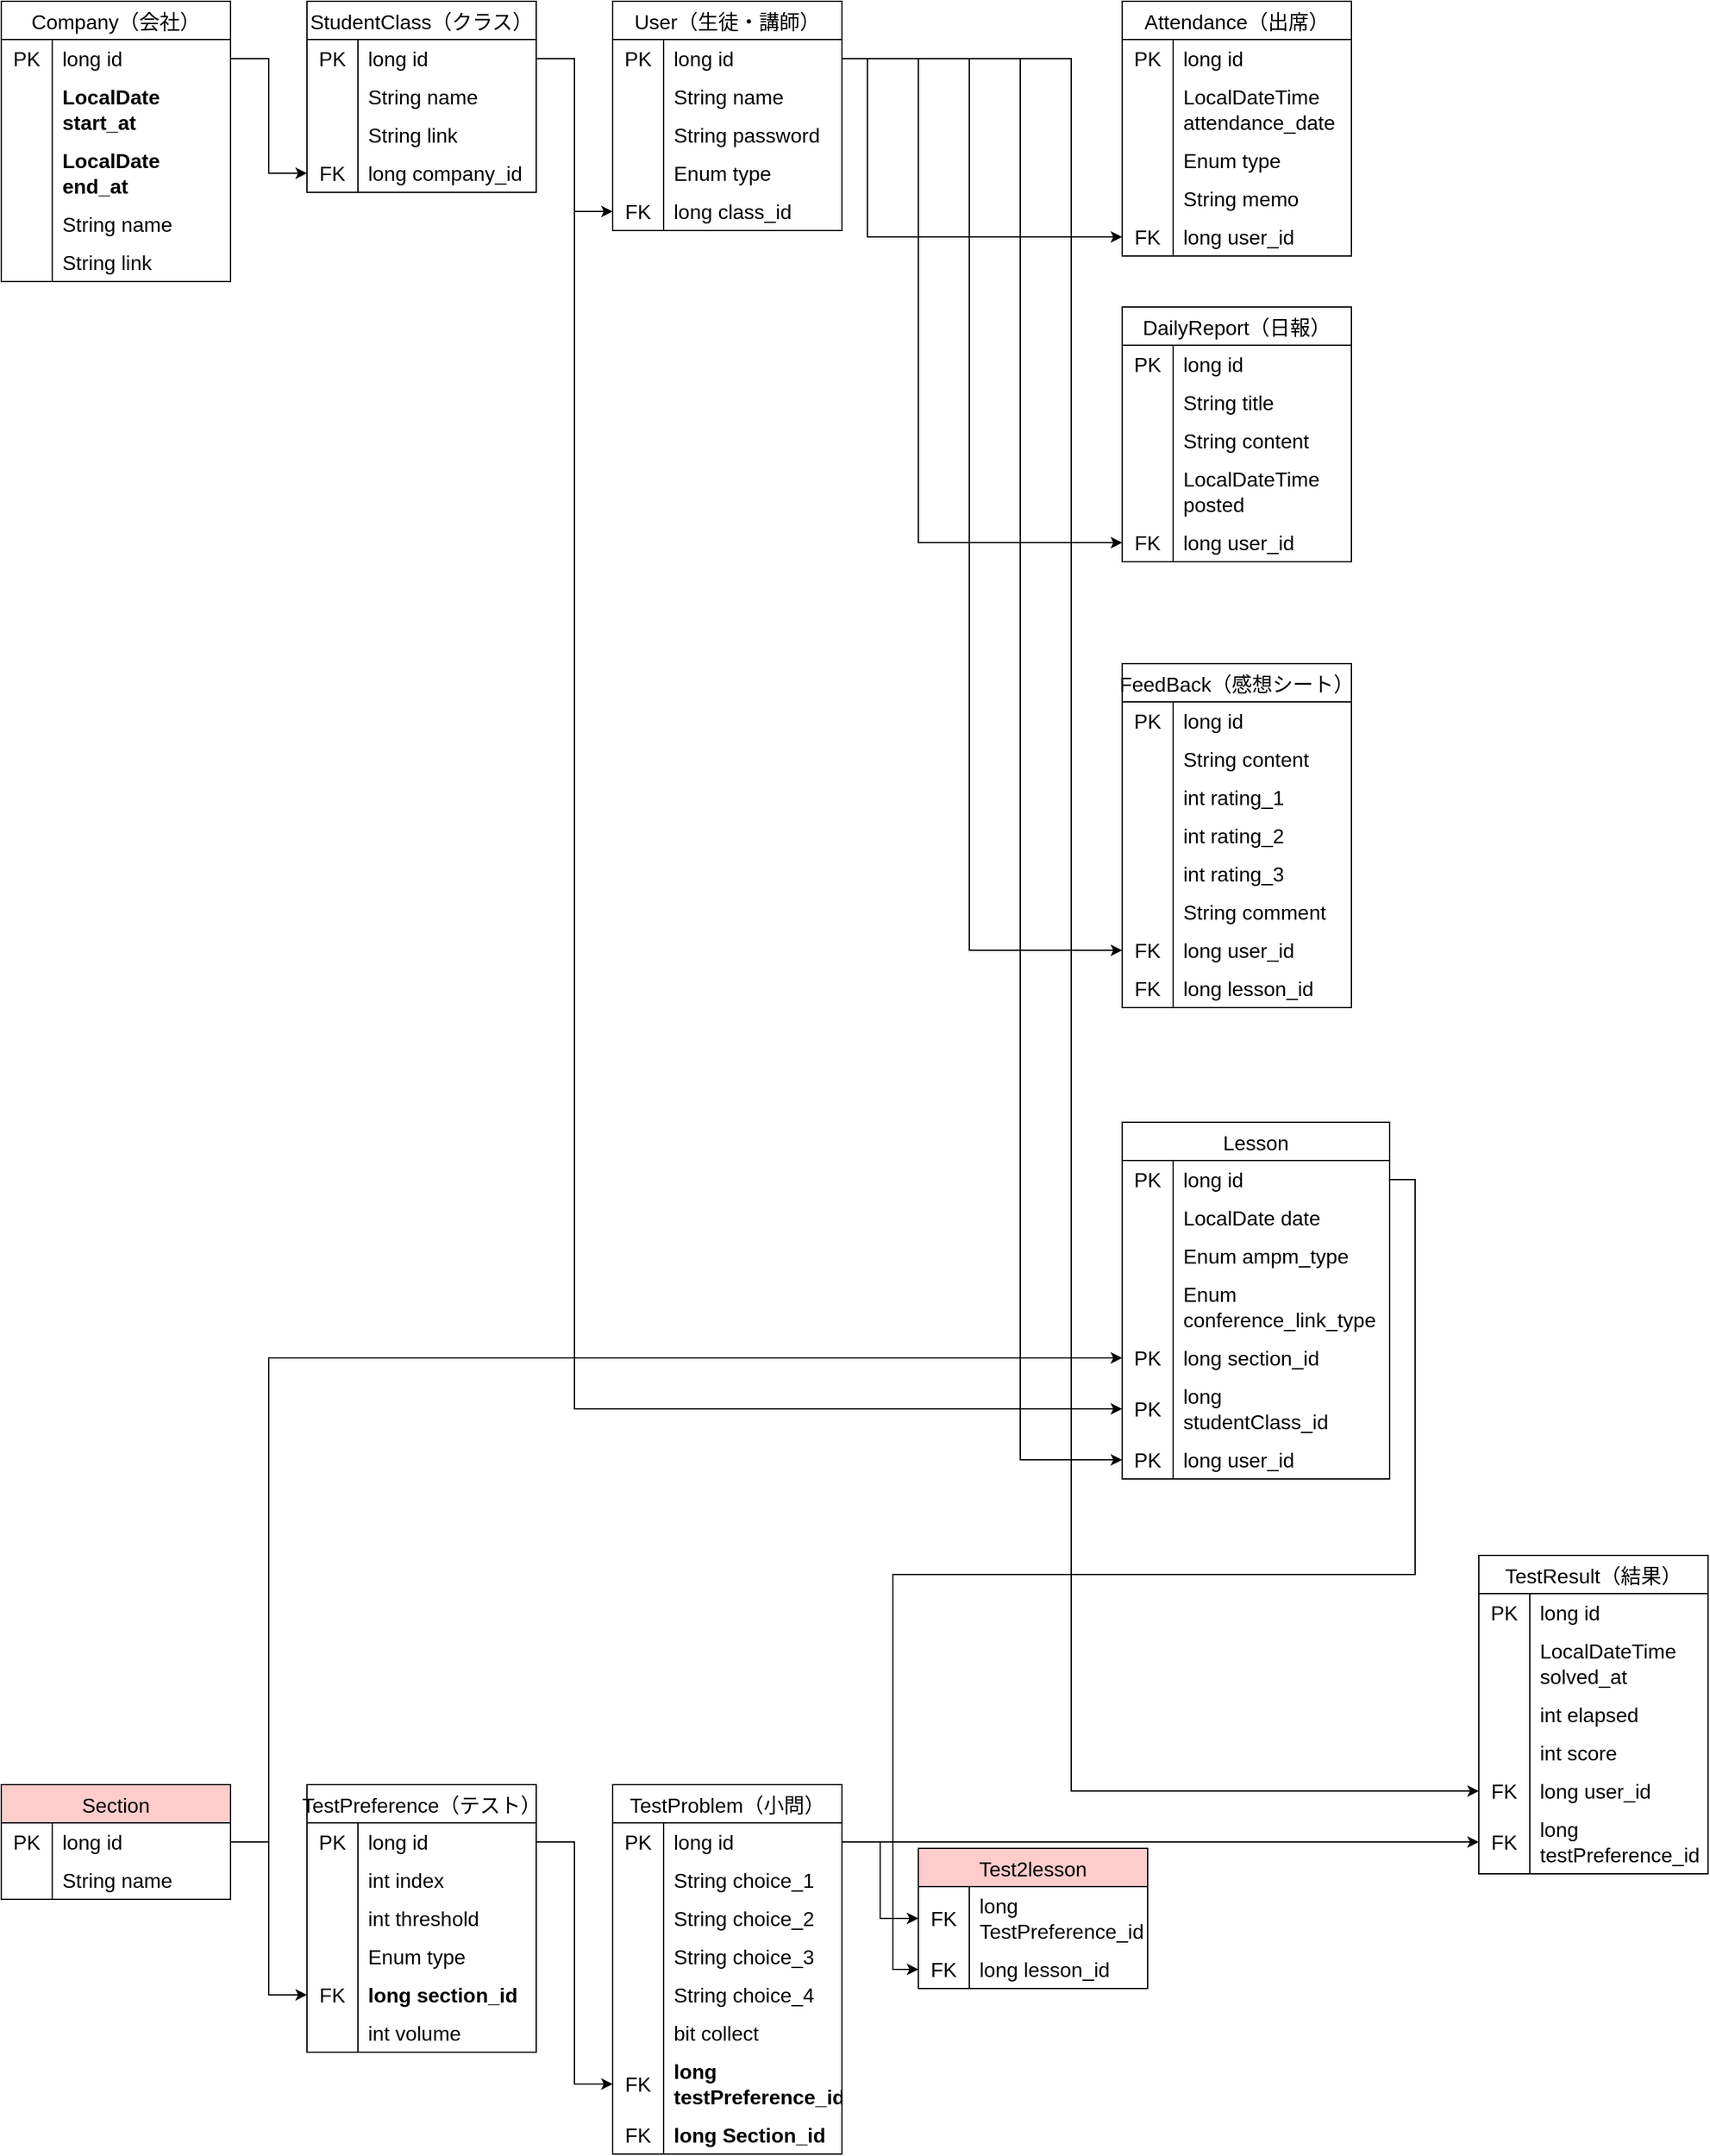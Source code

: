 <mxfile version="24.4.13" type="device">
  <diagram id="R2lEEEUBdFMjLlhIrx00" name="Page-1">
    <mxGraphModel dx="1034" dy="446" grid="1" gridSize="10" guides="1" tooltips="1" connect="1" arrows="1" fold="1" page="1" pageScale="1" pageWidth="850" pageHeight="1100" math="0" shadow="0" extFonts="Permanent Marker^https://fonts.googleapis.com/css?family=Permanent+Marker">
      <root>
        <mxCell id="0" />
        <mxCell id="1" parent="0" />
        <mxCell id="dv6cSMC2UgWdUYpaixMe-71" value="User（生徒・講師）" style="shape=table;startSize=30;container=1;collapsible=0;childLayout=tableLayout;fixedRows=1;rowLines=0;fontStyle=0;strokeColor=default;fontSize=16;" parent="1" vertex="1">
          <mxGeometry x="520" y="40" width="180" height="180" as="geometry" />
        </mxCell>
        <mxCell id="dv6cSMC2UgWdUYpaixMe-72" value="" style="shape=tableRow;horizontal=0;startSize=0;swimlaneHead=0;swimlaneBody=0;top=0;left=0;bottom=0;right=0;collapsible=0;dropTarget=0;fillColor=none;points=[[0,0.5],[1,0.5]];portConstraint=eastwest;strokeColor=inherit;fontSize=16;" parent="dv6cSMC2UgWdUYpaixMe-71" vertex="1">
          <mxGeometry y="30" width="180" height="30" as="geometry" />
        </mxCell>
        <mxCell id="dv6cSMC2UgWdUYpaixMe-73" value="PK" style="shape=partialRectangle;html=1;whiteSpace=wrap;connectable=0;fillColor=none;top=0;left=0;bottom=0;right=0;overflow=hidden;pointerEvents=1;strokeColor=inherit;fontSize=16;" parent="dv6cSMC2UgWdUYpaixMe-72" vertex="1">
          <mxGeometry width="40" height="30" as="geometry">
            <mxRectangle width="40" height="30" as="alternateBounds" />
          </mxGeometry>
        </mxCell>
        <mxCell id="dv6cSMC2UgWdUYpaixMe-74" value="long id" style="shape=partialRectangle;html=1;whiteSpace=wrap;connectable=0;fillColor=none;top=0;left=0;bottom=0;right=0;align=left;spacingLeft=6;overflow=hidden;strokeColor=inherit;fontSize=16;" parent="dv6cSMC2UgWdUYpaixMe-72" vertex="1">
          <mxGeometry x="40" width="140" height="30" as="geometry">
            <mxRectangle width="140" height="30" as="alternateBounds" />
          </mxGeometry>
        </mxCell>
        <mxCell id="dv6cSMC2UgWdUYpaixMe-75" value="" style="shape=tableRow;horizontal=0;startSize=0;swimlaneHead=0;swimlaneBody=0;top=0;left=0;bottom=0;right=0;collapsible=0;dropTarget=0;fillColor=none;points=[[0,0.5],[1,0.5]];portConstraint=eastwest;strokeColor=inherit;fontSize=16;" parent="dv6cSMC2UgWdUYpaixMe-71" vertex="1">
          <mxGeometry y="60" width="180" height="30" as="geometry" />
        </mxCell>
        <mxCell id="dv6cSMC2UgWdUYpaixMe-76" value="" style="shape=partialRectangle;html=1;whiteSpace=wrap;connectable=0;fillColor=none;top=0;left=0;bottom=0;right=0;overflow=hidden;strokeColor=inherit;fontSize=16;" parent="dv6cSMC2UgWdUYpaixMe-75" vertex="1">
          <mxGeometry width="40" height="30" as="geometry">
            <mxRectangle width="40" height="30" as="alternateBounds" />
          </mxGeometry>
        </mxCell>
        <mxCell id="dv6cSMC2UgWdUYpaixMe-77" value="String name" style="shape=partialRectangle;html=1;whiteSpace=wrap;connectable=0;fillColor=none;top=0;left=0;bottom=0;right=0;align=left;spacingLeft=6;overflow=hidden;strokeColor=inherit;fontSize=16;" parent="dv6cSMC2UgWdUYpaixMe-75" vertex="1">
          <mxGeometry x="40" width="140" height="30" as="geometry">
            <mxRectangle width="140" height="30" as="alternateBounds" />
          </mxGeometry>
        </mxCell>
        <mxCell id="dv6cSMC2UgWdUYpaixMe-78" value="" style="shape=tableRow;horizontal=0;startSize=0;swimlaneHead=0;swimlaneBody=0;top=0;left=0;bottom=0;right=0;collapsible=0;dropTarget=0;fillColor=none;points=[[0,0.5],[1,0.5]];portConstraint=eastwest;strokeColor=inherit;fontSize=16;" parent="dv6cSMC2UgWdUYpaixMe-71" vertex="1">
          <mxGeometry y="90" width="180" height="30" as="geometry" />
        </mxCell>
        <mxCell id="dv6cSMC2UgWdUYpaixMe-79" value="" style="shape=partialRectangle;html=1;whiteSpace=wrap;connectable=0;fillColor=none;top=0;left=0;bottom=0;right=0;overflow=hidden;strokeColor=inherit;fontSize=16;" parent="dv6cSMC2UgWdUYpaixMe-78" vertex="1">
          <mxGeometry width="40" height="30" as="geometry">
            <mxRectangle width="40" height="30" as="alternateBounds" />
          </mxGeometry>
        </mxCell>
        <mxCell id="dv6cSMC2UgWdUYpaixMe-80" value="String password" style="shape=partialRectangle;html=1;whiteSpace=wrap;connectable=0;fillColor=none;top=0;left=0;bottom=0;right=0;align=left;spacingLeft=6;overflow=hidden;strokeColor=inherit;fontSize=16;" parent="dv6cSMC2UgWdUYpaixMe-78" vertex="1">
          <mxGeometry x="40" width="140" height="30" as="geometry">
            <mxRectangle width="140" height="30" as="alternateBounds" />
          </mxGeometry>
        </mxCell>
        <mxCell id="dv6cSMC2UgWdUYpaixMe-81" value="" style="shape=tableRow;horizontal=0;startSize=0;swimlaneHead=0;swimlaneBody=0;top=0;left=0;bottom=0;right=0;collapsible=0;dropTarget=0;fillColor=none;points=[[0,0.5],[1,0.5]];portConstraint=eastwest;strokeColor=inherit;fontSize=16;" parent="dv6cSMC2UgWdUYpaixMe-71" vertex="1">
          <mxGeometry y="120" width="180" height="30" as="geometry" />
        </mxCell>
        <mxCell id="dv6cSMC2UgWdUYpaixMe-82" value="" style="shape=partialRectangle;html=1;whiteSpace=wrap;connectable=0;fillColor=none;top=0;left=0;bottom=0;right=0;overflow=hidden;strokeColor=inherit;fontSize=16;" parent="dv6cSMC2UgWdUYpaixMe-81" vertex="1">
          <mxGeometry width="40" height="30" as="geometry">
            <mxRectangle width="40" height="30" as="alternateBounds" />
          </mxGeometry>
        </mxCell>
        <mxCell id="dv6cSMC2UgWdUYpaixMe-83" value="Enum type" style="shape=partialRectangle;html=1;whiteSpace=wrap;connectable=0;fillColor=none;top=0;left=0;bottom=0;right=0;align=left;spacingLeft=6;overflow=hidden;strokeColor=inherit;fontSize=16;" parent="dv6cSMC2UgWdUYpaixMe-81" vertex="1">
          <mxGeometry x="40" width="140" height="30" as="geometry">
            <mxRectangle width="140" height="30" as="alternateBounds" />
          </mxGeometry>
        </mxCell>
        <mxCell id="dv6cSMC2UgWdUYpaixMe-84" value="" style="shape=tableRow;horizontal=0;startSize=0;swimlaneHead=0;swimlaneBody=0;top=0;left=0;bottom=0;right=0;collapsible=0;dropTarget=0;fillColor=none;points=[[0,0.5],[1,0.5]];portConstraint=eastwest;strokeColor=inherit;fontSize=16;" parent="dv6cSMC2UgWdUYpaixMe-71" vertex="1">
          <mxGeometry y="150" width="180" height="30" as="geometry" />
        </mxCell>
        <mxCell id="dv6cSMC2UgWdUYpaixMe-85" value="FK" style="shape=partialRectangle;html=1;whiteSpace=wrap;connectable=0;fillColor=none;top=0;left=0;bottom=0;right=0;overflow=hidden;strokeColor=inherit;fontSize=16;" parent="dv6cSMC2UgWdUYpaixMe-84" vertex="1">
          <mxGeometry width="40" height="30" as="geometry">
            <mxRectangle width="40" height="30" as="alternateBounds" />
          </mxGeometry>
        </mxCell>
        <mxCell id="dv6cSMC2UgWdUYpaixMe-86" value="long class_id" style="shape=partialRectangle;html=1;whiteSpace=wrap;connectable=0;fillColor=none;top=0;left=0;bottom=0;right=0;align=left;spacingLeft=6;overflow=hidden;strokeColor=inherit;fontSize=16;" parent="dv6cSMC2UgWdUYpaixMe-84" vertex="1">
          <mxGeometry x="40" width="140" height="30" as="geometry">
            <mxRectangle width="140" height="30" as="alternateBounds" />
          </mxGeometry>
        </mxCell>
        <mxCell id="dv6cSMC2UgWdUYpaixMe-90" value="StudentClass（クラス）" style="shape=table;startSize=30;container=1;collapsible=0;childLayout=tableLayout;fixedRows=1;rowLines=0;fontStyle=0;strokeColor=default;fontSize=16;" parent="1" vertex="1">
          <mxGeometry x="280" y="40" width="180" height="150" as="geometry" />
        </mxCell>
        <mxCell id="dv6cSMC2UgWdUYpaixMe-91" value="" style="shape=tableRow;horizontal=0;startSize=0;swimlaneHead=0;swimlaneBody=0;top=0;left=0;bottom=0;right=0;collapsible=0;dropTarget=0;fillColor=none;points=[[0,0.5],[1,0.5]];portConstraint=eastwest;strokeColor=inherit;fontSize=16;" parent="dv6cSMC2UgWdUYpaixMe-90" vertex="1">
          <mxGeometry y="30" width="180" height="30" as="geometry" />
        </mxCell>
        <mxCell id="dv6cSMC2UgWdUYpaixMe-92" value="PK" style="shape=partialRectangle;html=1;whiteSpace=wrap;connectable=0;fillColor=none;top=0;left=0;bottom=0;right=0;overflow=hidden;pointerEvents=1;strokeColor=inherit;fontSize=16;" parent="dv6cSMC2UgWdUYpaixMe-91" vertex="1">
          <mxGeometry width="40" height="30" as="geometry">
            <mxRectangle width="40" height="30" as="alternateBounds" />
          </mxGeometry>
        </mxCell>
        <mxCell id="dv6cSMC2UgWdUYpaixMe-93" value="long id" style="shape=partialRectangle;html=1;whiteSpace=wrap;connectable=0;fillColor=none;top=0;left=0;bottom=0;right=0;align=left;spacingLeft=6;overflow=hidden;strokeColor=inherit;fontSize=16;" parent="dv6cSMC2UgWdUYpaixMe-91" vertex="1">
          <mxGeometry x="40" width="140" height="30" as="geometry">
            <mxRectangle width="140" height="30" as="alternateBounds" />
          </mxGeometry>
        </mxCell>
        <mxCell id="dv6cSMC2UgWdUYpaixMe-94" value="" style="shape=tableRow;horizontal=0;startSize=0;swimlaneHead=0;swimlaneBody=0;top=0;left=0;bottom=0;right=0;collapsible=0;dropTarget=0;fillColor=none;points=[[0,0.5],[1,0.5]];portConstraint=eastwest;strokeColor=inherit;fontSize=16;" parent="dv6cSMC2UgWdUYpaixMe-90" vertex="1">
          <mxGeometry y="60" width="180" height="30" as="geometry" />
        </mxCell>
        <mxCell id="dv6cSMC2UgWdUYpaixMe-95" value="" style="shape=partialRectangle;html=1;whiteSpace=wrap;connectable=0;fillColor=none;top=0;left=0;bottom=0;right=0;overflow=hidden;strokeColor=inherit;fontSize=16;" parent="dv6cSMC2UgWdUYpaixMe-94" vertex="1">
          <mxGeometry width="40" height="30" as="geometry">
            <mxRectangle width="40" height="30" as="alternateBounds" />
          </mxGeometry>
        </mxCell>
        <mxCell id="dv6cSMC2UgWdUYpaixMe-96" value="String name" style="shape=partialRectangle;html=1;whiteSpace=wrap;connectable=0;fillColor=none;top=0;left=0;bottom=0;right=0;align=left;spacingLeft=6;overflow=hidden;strokeColor=inherit;fontSize=16;" parent="dv6cSMC2UgWdUYpaixMe-94" vertex="1">
          <mxGeometry x="40" width="140" height="30" as="geometry">
            <mxRectangle width="140" height="30" as="alternateBounds" />
          </mxGeometry>
        </mxCell>
        <mxCell id="dv6cSMC2UgWdUYpaixMe-97" value="" style="shape=tableRow;horizontal=0;startSize=0;swimlaneHead=0;swimlaneBody=0;top=0;left=0;bottom=0;right=0;collapsible=0;dropTarget=0;fillColor=none;points=[[0,0.5],[1,0.5]];portConstraint=eastwest;strokeColor=inherit;fontSize=16;" parent="dv6cSMC2UgWdUYpaixMe-90" vertex="1">
          <mxGeometry y="90" width="180" height="30" as="geometry" />
        </mxCell>
        <mxCell id="dv6cSMC2UgWdUYpaixMe-98" value="" style="shape=partialRectangle;html=1;whiteSpace=wrap;connectable=0;fillColor=none;top=0;left=0;bottom=0;right=0;overflow=hidden;strokeColor=inherit;fontSize=16;" parent="dv6cSMC2UgWdUYpaixMe-97" vertex="1">
          <mxGeometry width="40" height="30" as="geometry">
            <mxRectangle width="40" height="30" as="alternateBounds" />
          </mxGeometry>
        </mxCell>
        <mxCell id="dv6cSMC2UgWdUYpaixMe-99" value="String link" style="shape=partialRectangle;html=1;whiteSpace=wrap;connectable=0;fillColor=none;top=0;left=0;bottom=0;right=0;align=left;spacingLeft=6;overflow=hidden;strokeColor=inherit;fontSize=16;" parent="dv6cSMC2UgWdUYpaixMe-97" vertex="1">
          <mxGeometry x="40" width="140" height="30" as="geometry">
            <mxRectangle width="140" height="30" as="alternateBounds" />
          </mxGeometry>
        </mxCell>
        <mxCell id="dv6cSMC2UgWdUYpaixMe-100" value="" style="shape=tableRow;horizontal=0;startSize=0;swimlaneHead=0;swimlaneBody=0;top=0;left=0;bottom=0;right=0;collapsible=0;dropTarget=0;fillColor=none;points=[[0,0.5],[1,0.5]];portConstraint=eastwest;strokeColor=inherit;fontSize=16;" parent="dv6cSMC2UgWdUYpaixMe-90" vertex="1">
          <mxGeometry y="120" width="180" height="30" as="geometry" />
        </mxCell>
        <mxCell id="dv6cSMC2UgWdUYpaixMe-101" value="FK" style="shape=partialRectangle;html=1;whiteSpace=wrap;connectable=0;fillColor=none;top=0;left=0;bottom=0;right=0;overflow=hidden;strokeColor=inherit;fontSize=16;" parent="dv6cSMC2UgWdUYpaixMe-100" vertex="1">
          <mxGeometry width="40" height="30" as="geometry">
            <mxRectangle width="40" height="30" as="alternateBounds" />
          </mxGeometry>
        </mxCell>
        <mxCell id="dv6cSMC2UgWdUYpaixMe-102" value="long company_id" style="shape=partialRectangle;html=1;whiteSpace=wrap;connectable=0;fillColor=none;top=0;left=0;bottom=0;right=0;align=left;spacingLeft=6;overflow=hidden;strokeColor=inherit;fontSize=16;" parent="dv6cSMC2UgWdUYpaixMe-100" vertex="1">
          <mxGeometry x="40" width="140" height="30" as="geometry">
            <mxRectangle width="140" height="30" as="alternateBounds" />
          </mxGeometry>
        </mxCell>
        <mxCell id="dv6cSMC2UgWdUYpaixMe-104" value="Company（会社）" style="shape=table;startSize=30;container=1;collapsible=0;childLayout=tableLayout;fixedRows=1;rowLines=0;fontStyle=0;strokeColor=default;fontSize=16;" parent="1" vertex="1">
          <mxGeometry x="40" y="40" width="180" height="220" as="geometry" />
        </mxCell>
        <mxCell id="dv6cSMC2UgWdUYpaixMe-105" value="" style="shape=tableRow;horizontal=0;startSize=0;swimlaneHead=0;swimlaneBody=0;top=0;left=0;bottom=0;right=0;collapsible=0;dropTarget=0;fillColor=none;points=[[0,0.5],[1,0.5]];portConstraint=eastwest;strokeColor=inherit;fontSize=16;" parent="dv6cSMC2UgWdUYpaixMe-104" vertex="1">
          <mxGeometry y="30" width="180" height="30" as="geometry" />
        </mxCell>
        <mxCell id="dv6cSMC2UgWdUYpaixMe-106" value="PK" style="shape=partialRectangle;html=1;whiteSpace=wrap;connectable=0;fillColor=none;top=0;left=0;bottom=0;right=0;overflow=hidden;pointerEvents=1;strokeColor=inherit;fontSize=16;" parent="dv6cSMC2UgWdUYpaixMe-105" vertex="1">
          <mxGeometry width="40" height="30" as="geometry">
            <mxRectangle width="40" height="30" as="alternateBounds" />
          </mxGeometry>
        </mxCell>
        <mxCell id="dv6cSMC2UgWdUYpaixMe-107" value="long id" style="shape=partialRectangle;html=1;whiteSpace=wrap;connectable=0;fillColor=none;top=0;left=0;bottom=0;right=0;align=left;spacingLeft=6;overflow=hidden;strokeColor=inherit;fontSize=16;" parent="dv6cSMC2UgWdUYpaixMe-105" vertex="1">
          <mxGeometry x="40" width="140" height="30" as="geometry">
            <mxRectangle width="140" height="30" as="alternateBounds" />
          </mxGeometry>
        </mxCell>
        <mxCell id="dv6cSMC2UgWdUYpaixMe-108" value="" style="shape=tableRow;horizontal=0;startSize=0;swimlaneHead=0;swimlaneBody=0;top=0;left=0;bottom=0;right=0;collapsible=0;dropTarget=0;fillColor=none;points=[[0,0.5],[1,0.5]];portConstraint=eastwest;strokeColor=inherit;fontSize=16;" parent="dv6cSMC2UgWdUYpaixMe-104" vertex="1">
          <mxGeometry y="60" width="180" height="50" as="geometry" />
        </mxCell>
        <mxCell id="dv6cSMC2UgWdUYpaixMe-109" value="" style="shape=partialRectangle;html=1;whiteSpace=wrap;connectable=0;fillColor=none;top=0;left=0;bottom=0;right=0;overflow=hidden;strokeColor=inherit;fontSize=16;" parent="dv6cSMC2UgWdUYpaixMe-108" vertex="1">
          <mxGeometry width="40" height="50" as="geometry">
            <mxRectangle width="40" height="50" as="alternateBounds" />
          </mxGeometry>
        </mxCell>
        <mxCell id="dv6cSMC2UgWdUYpaixMe-110" value="&lt;b&gt;LocalDate&amp;nbsp;&lt;/b&gt;&lt;div&gt;&lt;b&gt;start_at&lt;/b&gt;&lt;/div&gt;" style="shape=partialRectangle;html=1;whiteSpace=wrap;connectable=0;fillColor=none;top=0;left=0;bottom=0;right=0;align=left;spacingLeft=6;overflow=hidden;strokeColor=inherit;fontSize=16;" parent="dv6cSMC2UgWdUYpaixMe-108" vertex="1">
          <mxGeometry x="40" width="140" height="50" as="geometry">
            <mxRectangle width="140" height="50" as="alternateBounds" />
          </mxGeometry>
        </mxCell>
        <mxCell id="dv6cSMC2UgWdUYpaixMe-111" value="" style="shape=tableRow;horizontal=0;startSize=0;swimlaneHead=0;swimlaneBody=0;top=0;left=0;bottom=0;right=0;collapsible=0;dropTarget=0;fillColor=none;points=[[0,0.5],[1,0.5]];portConstraint=eastwest;strokeColor=inherit;fontSize=16;" parent="dv6cSMC2UgWdUYpaixMe-104" vertex="1">
          <mxGeometry y="110" width="180" height="50" as="geometry" />
        </mxCell>
        <mxCell id="dv6cSMC2UgWdUYpaixMe-112" value="" style="shape=partialRectangle;html=1;whiteSpace=wrap;connectable=0;fillColor=none;top=0;left=0;bottom=0;right=0;overflow=hidden;strokeColor=inherit;fontSize=16;" parent="dv6cSMC2UgWdUYpaixMe-111" vertex="1">
          <mxGeometry width="40" height="50" as="geometry">
            <mxRectangle width="40" height="50" as="alternateBounds" />
          </mxGeometry>
        </mxCell>
        <mxCell id="dv6cSMC2UgWdUYpaixMe-113" value="&lt;b&gt;LocalDate&amp;nbsp;&lt;/b&gt;&lt;div&gt;&lt;b&gt;end_at&lt;/b&gt;&lt;/div&gt;" style="shape=partialRectangle;html=1;whiteSpace=wrap;connectable=0;fillColor=none;top=0;left=0;bottom=0;right=0;align=left;spacingLeft=6;overflow=hidden;strokeColor=inherit;fontSize=16;" parent="dv6cSMC2UgWdUYpaixMe-111" vertex="1">
          <mxGeometry x="40" width="140" height="50" as="geometry">
            <mxRectangle width="140" height="50" as="alternateBounds" />
          </mxGeometry>
        </mxCell>
        <mxCell id="dv6cSMC2UgWdUYpaixMe-114" value="" style="shape=tableRow;horizontal=0;startSize=0;swimlaneHead=0;swimlaneBody=0;top=0;left=0;bottom=0;right=0;collapsible=0;dropTarget=0;fillColor=none;points=[[0,0.5],[1,0.5]];portConstraint=eastwest;strokeColor=inherit;fontSize=16;" parent="dv6cSMC2UgWdUYpaixMe-104" vertex="1">
          <mxGeometry y="160" width="180" height="30" as="geometry" />
        </mxCell>
        <mxCell id="dv6cSMC2UgWdUYpaixMe-115" value="" style="shape=partialRectangle;html=1;whiteSpace=wrap;connectable=0;fillColor=none;top=0;left=0;bottom=0;right=0;overflow=hidden;strokeColor=inherit;fontSize=16;" parent="dv6cSMC2UgWdUYpaixMe-114" vertex="1">
          <mxGeometry width="40" height="30" as="geometry">
            <mxRectangle width="40" height="30" as="alternateBounds" />
          </mxGeometry>
        </mxCell>
        <mxCell id="dv6cSMC2UgWdUYpaixMe-116" value="String name" style="shape=partialRectangle;html=1;whiteSpace=wrap;connectable=0;fillColor=none;top=0;left=0;bottom=0;right=0;align=left;spacingLeft=6;overflow=hidden;strokeColor=inherit;fontSize=16;" parent="dv6cSMC2UgWdUYpaixMe-114" vertex="1">
          <mxGeometry x="40" width="140" height="30" as="geometry">
            <mxRectangle width="140" height="30" as="alternateBounds" />
          </mxGeometry>
        </mxCell>
        <mxCell id="dv6cSMC2UgWdUYpaixMe-117" value="" style="shape=tableRow;horizontal=0;startSize=0;swimlaneHead=0;swimlaneBody=0;top=0;left=0;bottom=0;right=0;collapsible=0;dropTarget=0;fillColor=none;points=[[0,0.5],[1,0.5]];portConstraint=eastwest;strokeColor=inherit;fontSize=16;" parent="dv6cSMC2UgWdUYpaixMe-104" vertex="1">
          <mxGeometry y="190" width="180" height="30" as="geometry" />
        </mxCell>
        <mxCell id="dv6cSMC2UgWdUYpaixMe-118" value="" style="shape=partialRectangle;html=1;whiteSpace=wrap;connectable=0;fillColor=none;top=0;left=0;bottom=0;right=0;overflow=hidden;strokeColor=inherit;fontSize=16;" parent="dv6cSMC2UgWdUYpaixMe-117" vertex="1">
          <mxGeometry width="40" height="30" as="geometry">
            <mxRectangle width="40" height="30" as="alternateBounds" />
          </mxGeometry>
        </mxCell>
        <mxCell id="dv6cSMC2UgWdUYpaixMe-119" value="String link" style="shape=partialRectangle;html=1;whiteSpace=wrap;connectable=0;fillColor=none;top=0;left=0;bottom=0;right=0;align=left;spacingLeft=6;overflow=hidden;strokeColor=inherit;fontSize=16;" parent="dv6cSMC2UgWdUYpaixMe-117" vertex="1">
          <mxGeometry x="40" width="140" height="30" as="geometry">
            <mxRectangle width="140" height="30" as="alternateBounds" />
          </mxGeometry>
        </mxCell>
        <mxCell id="dv6cSMC2UgWdUYpaixMe-121" value="TestProblem（小問）" style="shape=table;startSize=30;container=1;collapsible=0;childLayout=tableLayout;fixedRows=1;rowLines=0;fontStyle=0;strokeColor=default;fontSize=16;" parent="1" vertex="1">
          <mxGeometry x="520" y="1440" width="180" height="290" as="geometry" />
        </mxCell>
        <mxCell id="dv6cSMC2UgWdUYpaixMe-122" value="" style="shape=tableRow;horizontal=0;startSize=0;swimlaneHead=0;swimlaneBody=0;top=0;left=0;bottom=0;right=0;collapsible=0;dropTarget=0;fillColor=none;points=[[0,0.5],[1,0.5]];portConstraint=eastwest;strokeColor=inherit;fontSize=16;" parent="dv6cSMC2UgWdUYpaixMe-121" vertex="1">
          <mxGeometry y="30" width="180" height="30" as="geometry" />
        </mxCell>
        <mxCell id="dv6cSMC2UgWdUYpaixMe-123" value="PK" style="shape=partialRectangle;html=1;whiteSpace=wrap;connectable=0;fillColor=none;top=0;left=0;bottom=0;right=0;overflow=hidden;pointerEvents=1;strokeColor=inherit;fontSize=16;" parent="dv6cSMC2UgWdUYpaixMe-122" vertex="1">
          <mxGeometry width="40" height="30" as="geometry">
            <mxRectangle width="40" height="30" as="alternateBounds" />
          </mxGeometry>
        </mxCell>
        <mxCell id="dv6cSMC2UgWdUYpaixMe-124" value="long id" style="shape=partialRectangle;html=1;whiteSpace=wrap;connectable=0;fillColor=none;top=0;left=0;bottom=0;right=0;align=left;spacingLeft=6;overflow=hidden;strokeColor=inherit;fontSize=16;" parent="dv6cSMC2UgWdUYpaixMe-122" vertex="1">
          <mxGeometry x="40" width="140" height="30" as="geometry">
            <mxRectangle width="140" height="30" as="alternateBounds" />
          </mxGeometry>
        </mxCell>
        <mxCell id="dv6cSMC2UgWdUYpaixMe-131" value="" style="shape=tableRow;horizontal=0;startSize=0;swimlaneHead=0;swimlaneBody=0;top=0;left=0;bottom=0;right=0;collapsible=0;dropTarget=0;fillColor=none;points=[[0,0.5],[1,0.5]];portConstraint=eastwest;strokeColor=inherit;fontSize=16;" parent="dv6cSMC2UgWdUYpaixMe-121" vertex="1">
          <mxGeometry y="60" width="180" height="30" as="geometry" />
        </mxCell>
        <mxCell id="dv6cSMC2UgWdUYpaixMe-132" value="" style="shape=partialRectangle;html=1;whiteSpace=wrap;connectable=0;fillColor=none;top=0;left=0;bottom=0;right=0;overflow=hidden;strokeColor=inherit;fontSize=16;" parent="dv6cSMC2UgWdUYpaixMe-131" vertex="1">
          <mxGeometry width="40" height="30" as="geometry">
            <mxRectangle width="40" height="30" as="alternateBounds" />
          </mxGeometry>
        </mxCell>
        <mxCell id="dv6cSMC2UgWdUYpaixMe-133" value="String choice_1" style="shape=partialRectangle;html=1;whiteSpace=wrap;connectable=0;fillColor=none;top=0;left=0;bottom=0;right=0;align=left;spacingLeft=6;overflow=hidden;strokeColor=inherit;fontSize=16;" parent="dv6cSMC2UgWdUYpaixMe-131" vertex="1">
          <mxGeometry x="40" width="140" height="30" as="geometry">
            <mxRectangle width="140" height="30" as="alternateBounds" />
          </mxGeometry>
        </mxCell>
        <mxCell id="dv6cSMC2UgWdUYpaixMe-134" value="" style="shape=tableRow;horizontal=0;startSize=0;swimlaneHead=0;swimlaneBody=0;top=0;left=0;bottom=0;right=0;collapsible=0;dropTarget=0;fillColor=none;points=[[0,0.5],[1,0.5]];portConstraint=eastwest;strokeColor=inherit;fontSize=16;" parent="dv6cSMC2UgWdUYpaixMe-121" vertex="1">
          <mxGeometry y="90" width="180" height="30" as="geometry" />
        </mxCell>
        <mxCell id="dv6cSMC2UgWdUYpaixMe-135" value="" style="shape=partialRectangle;html=1;whiteSpace=wrap;connectable=0;fillColor=none;top=0;left=0;bottom=0;right=0;overflow=hidden;strokeColor=inherit;fontSize=16;" parent="dv6cSMC2UgWdUYpaixMe-134" vertex="1">
          <mxGeometry width="40" height="30" as="geometry">
            <mxRectangle width="40" height="30" as="alternateBounds" />
          </mxGeometry>
        </mxCell>
        <mxCell id="dv6cSMC2UgWdUYpaixMe-136" value="String choice_2" style="shape=partialRectangle;html=1;whiteSpace=wrap;connectable=0;fillColor=none;top=0;left=0;bottom=0;right=0;align=left;spacingLeft=6;overflow=hidden;strokeColor=inherit;fontSize=16;" parent="dv6cSMC2UgWdUYpaixMe-134" vertex="1">
          <mxGeometry x="40" width="140" height="30" as="geometry">
            <mxRectangle width="140" height="30" as="alternateBounds" />
          </mxGeometry>
        </mxCell>
        <mxCell id="dv6cSMC2UgWdUYpaixMe-137" value="" style="shape=tableRow;horizontal=0;startSize=0;swimlaneHead=0;swimlaneBody=0;top=0;left=0;bottom=0;right=0;collapsible=0;dropTarget=0;fillColor=none;points=[[0,0.5],[1,0.5]];portConstraint=eastwest;strokeColor=inherit;fontSize=16;" parent="dv6cSMC2UgWdUYpaixMe-121" vertex="1">
          <mxGeometry y="120" width="180" height="30" as="geometry" />
        </mxCell>
        <mxCell id="dv6cSMC2UgWdUYpaixMe-138" value="" style="shape=partialRectangle;html=1;whiteSpace=wrap;connectable=0;fillColor=none;top=0;left=0;bottom=0;right=0;overflow=hidden;strokeColor=inherit;fontSize=16;" parent="dv6cSMC2UgWdUYpaixMe-137" vertex="1">
          <mxGeometry width="40" height="30" as="geometry">
            <mxRectangle width="40" height="30" as="alternateBounds" />
          </mxGeometry>
        </mxCell>
        <mxCell id="dv6cSMC2UgWdUYpaixMe-139" value="String choice_3" style="shape=partialRectangle;html=1;whiteSpace=wrap;connectable=0;fillColor=none;top=0;left=0;bottom=0;right=0;align=left;spacingLeft=6;overflow=hidden;strokeColor=inherit;fontSize=16;" parent="dv6cSMC2UgWdUYpaixMe-137" vertex="1">
          <mxGeometry x="40" width="140" height="30" as="geometry">
            <mxRectangle width="140" height="30" as="alternateBounds" />
          </mxGeometry>
        </mxCell>
        <mxCell id="dv6cSMC2UgWdUYpaixMe-140" value="" style="shape=tableRow;horizontal=0;startSize=0;swimlaneHead=0;swimlaneBody=0;top=0;left=0;bottom=0;right=0;collapsible=0;dropTarget=0;fillColor=none;points=[[0,0.5],[1,0.5]];portConstraint=eastwest;strokeColor=inherit;fontSize=16;" parent="dv6cSMC2UgWdUYpaixMe-121" vertex="1">
          <mxGeometry y="150" width="180" height="30" as="geometry" />
        </mxCell>
        <mxCell id="dv6cSMC2UgWdUYpaixMe-141" value="" style="shape=partialRectangle;html=1;whiteSpace=wrap;connectable=0;fillColor=none;top=0;left=0;bottom=0;right=0;overflow=hidden;strokeColor=inherit;fontSize=16;" parent="dv6cSMC2UgWdUYpaixMe-140" vertex="1">
          <mxGeometry width="40" height="30" as="geometry">
            <mxRectangle width="40" height="30" as="alternateBounds" />
          </mxGeometry>
        </mxCell>
        <mxCell id="dv6cSMC2UgWdUYpaixMe-142" value="String choice_4" style="shape=partialRectangle;html=1;whiteSpace=wrap;connectable=0;fillColor=none;top=0;left=0;bottom=0;right=0;align=left;spacingLeft=6;overflow=hidden;strokeColor=inherit;fontSize=16;" parent="dv6cSMC2UgWdUYpaixMe-140" vertex="1">
          <mxGeometry x="40" width="140" height="30" as="geometry">
            <mxRectangle width="140" height="30" as="alternateBounds" />
          </mxGeometry>
        </mxCell>
        <mxCell id="dv6cSMC2UgWdUYpaixMe-143" value="" style="shape=tableRow;horizontal=0;startSize=0;swimlaneHead=0;swimlaneBody=0;top=0;left=0;bottom=0;right=0;collapsible=0;dropTarget=0;fillColor=none;points=[[0,0.5],[1,0.5]];portConstraint=eastwest;strokeColor=inherit;fontSize=16;" parent="dv6cSMC2UgWdUYpaixMe-121" vertex="1">
          <mxGeometry y="180" width="180" height="30" as="geometry" />
        </mxCell>
        <mxCell id="dv6cSMC2UgWdUYpaixMe-144" value="" style="shape=partialRectangle;html=1;whiteSpace=wrap;connectable=0;fillColor=none;top=0;left=0;bottom=0;right=0;overflow=hidden;strokeColor=inherit;fontSize=16;" parent="dv6cSMC2UgWdUYpaixMe-143" vertex="1">
          <mxGeometry width="40" height="30" as="geometry">
            <mxRectangle width="40" height="30" as="alternateBounds" />
          </mxGeometry>
        </mxCell>
        <mxCell id="dv6cSMC2UgWdUYpaixMe-145" value="bit collect" style="shape=partialRectangle;html=1;whiteSpace=wrap;connectable=0;fillColor=none;top=0;left=0;bottom=0;right=0;align=left;spacingLeft=6;overflow=hidden;strokeColor=inherit;fontSize=16;" parent="dv6cSMC2UgWdUYpaixMe-143" vertex="1">
          <mxGeometry x="40" width="140" height="30" as="geometry">
            <mxRectangle width="140" height="30" as="alternateBounds" />
          </mxGeometry>
        </mxCell>
        <mxCell id="nw9B76NkmOZsUxYMyb4l-30" value="" style="shape=tableRow;horizontal=0;startSize=0;swimlaneHead=0;swimlaneBody=0;top=0;left=0;bottom=0;right=0;collapsible=0;dropTarget=0;fillColor=none;points=[[0,0.5],[1,0.5]];portConstraint=eastwest;strokeColor=inherit;fontSize=16;" parent="dv6cSMC2UgWdUYpaixMe-121" vertex="1">
          <mxGeometry y="210" width="180" height="50" as="geometry" />
        </mxCell>
        <mxCell id="nw9B76NkmOZsUxYMyb4l-31" value="FK" style="shape=partialRectangle;html=1;whiteSpace=wrap;connectable=0;fillColor=none;top=0;left=0;bottom=0;right=0;overflow=hidden;strokeColor=inherit;fontSize=16;" parent="nw9B76NkmOZsUxYMyb4l-30" vertex="1">
          <mxGeometry width="40" height="50" as="geometry">
            <mxRectangle width="40" height="50" as="alternateBounds" />
          </mxGeometry>
        </mxCell>
        <mxCell id="nw9B76NkmOZsUxYMyb4l-32" value="&lt;b&gt;long testPreference_id&lt;/b&gt;" style="shape=partialRectangle;html=1;whiteSpace=wrap;connectable=0;fillColor=none;top=0;left=0;bottom=0;right=0;align=left;spacingLeft=6;overflow=hidden;strokeColor=inherit;fontSize=16;" parent="nw9B76NkmOZsUxYMyb4l-30" vertex="1">
          <mxGeometry x="40" width="140" height="50" as="geometry">
            <mxRectangle width="140" height="50" as="alternateBounds" />
          </mxGeometry>
        </mxCell>
        <mxCell id="Hvo2QkLVGpdY4iF-tRKH-1" value="" style="shape=tableRow;horizontal=0;startSize=0;swimlaneHead=0;swimlaneBody=0;top=0;left=0;bottom=0;right=0;collapsible=0;dropTarget=0;fillColor=none;points=[[0,0.5],[1,0.5]];portConstraint=eastwest;strokeColor=inherit;fontSize=16;" vertex="1" parent="dv6cSMC2UgWdUYpaixMe-121">
          <mxGeometry y="260" width="180" height="30" as="geometry" />
        </mxCell>
        <mxCell id="Hvo2QkLVGpdY4iF-tRKH-2" value="FK" style="shape=partialRectangle;html=1;whiteSpace=wrap;connectable=0;fillColor=none;top=0;left=0;bottom=0;right=0;overflow=hidden;strokeColor=inherit;fontSize=16;" vertex="1" parent="Hvo2QkLVGpdY4iF-tRKH-1">
          <mxGeometry width="40" height="30" as="geometry">
            <mxRectangle width="40" height="30" as="alternateBounds" />
          </mxGeometry>
        </mxCell>
        <mxCell id="Hvo2QkLVGpdY4iF-tRKH-3" value="&lt;b&gt;long Section_id&lt;/b&gt;" style="shape=partialRectangle;html=1;whiteSpace=wrap;connectable=0;fillColor=none;top=0;left=0;bottom=0;right=0;align=left;spacingLeft=6;overflow=hidden;strokeColor=inherit;fontSize=16;" vertex="1" parent="Hvo2QkLVGpdY4iF-tRKH-1">
          <mxGeometry x="40" width="140" height="30" as="geometry">
            <mxRectangle width="140" height="30" as="alternateBounds" />
          </mxGeometry>
        </mxCell>
        <mxCell id="dv6cSMC2UgWdUYpaixMe-146" value="TestPreference（テスト）" style="shape=table;startSize=30;container=1;collapsible=0;childLayout=tableLayout;fixedRows=1;rowLines=0;fontStyle=0;strokeColor=default;fontSize=16;" parent="1" vertex="1">
          <mxGeometry x="280" y="1440" width="180" height="210" as="geometry" />
        </mxCell>
        <mxCell id="dv6cSMC2UgWdUYpaixMe-147" value="" style="shape=tableRow;horizontal=0;startSize=0;swimlaneHead=0;swimlaneBody=0;top=0;left=0;bottom=0;right=0;collapsible=0;dropTarget=0;fillColor=none;points=[[0,0.5],[1,0.5]];portConstraint=eastwest;strokeColor=inherit;fontSize=16;" parent="dv6cSMC2UgWdUYpaixMe-146" vertex="1">
          <mxGeometry y="30" width="180" height="30" as="geometry" />
        </mxCell>
        <mxCell id="dv6cSMC2UgWdUYpaixMe-148" value="PK" style="shape=partialRectangle;html=1;whiteSpace=wrap;connectable=0;fillColor=none;top=0;left=0;bottom=0;right=0;overflow=hidden;pointerEvents=1;strokeColor=inherit;fontSize=16;" parent="dv6cSMC2UgWdUYpaixMe-147" vertex="1">
          <mxGeometry width="40" height="30" as="geometry">
            <mxRectangle width="40" height="30" as="alternateBounds" />
          </mxGeometry>
        </mxCell>
        <mxCell id="dv6cSMC2UgWdUYpaixMe-149" value="long id" style="shape=partialRectangle;html=1;whiteSpace=wrap;connectable=0;fillColor=none;top=0;left=0;bottom=0;right=0;align=left;spacingLeft=6;overflow=hidden;strokeColor=inherit;fontSize=16;" parent="dv6cSMC2UgWdUYpaixMe-147" vertex="1">
          <mxGeometry x="40" width="140" height="30" as="geometry">
            <mxRectangle width="140" height="30" as="alternateBounds" />
          </mxGeometry>
        </mxCell>
        <mxCell id="dv6cSMC2UgWdUYpaixMe-153" value="" style="shape=tableRow;horizontal=0;startSize=0;swimlaneHead=0;swimlaneBody=0;top=0;left=0;bottom=0;right=0;collapsible=0;dropTarget=0;fillColor=none;points=[[0,0.5],[1,0.5]];portConstraint=eastwest;strokeColor=inherit;fontSize=16;" parent="dv6cSMC2UgWdUYpaixMe-146" vertex="1">
          <mxGeometry y="60" width="180" height="30" as="geometry" />
        </mxCell>
        <mxCell id="dv6cSMC2UgWdUYpaixMe-154" value="" style="shape=partialRectangle;html=1;whiteSpace=wrap;connectable=0;fillColor=none;top=0;left=0;bottom=0;right=0;overflow=hidden;strokeColor=inherit;fontSize=16;" parent="dv6cSMC2UgWdUYpaixMe-153" vertex="1">
          <mxGeometry width="40" height="30" as="geometry">
            <mxRectangle width="40" height="30" as="alternateBounds" />
          </mxGeometry>
        </mxCell>
        <mxCell id="dv6cSMC2UgWdUYpaixMe-155" value="int index" style="shape=partialRectangle;html=1;whiteSpace=wrap;connectable=0;fillColor=none;top=0;left=0;bottom=0;right=0;align=left;spacingLeft=6;overflow=hidden;strokeColor=inherit;fontSize=16;" parent="dv6cSMC2UgWdUYpaixMe-153" vertex="1">
          <mxGeometry x="40" width="140" height="30" as="geometry">
            <mxRectangle width="140" height="30" as="alternateBounds" />
          </mxGeometry>
        </mxCell>
        <mxCell id="dv6cSMC2UgWdUYpaixMe-156" value="" style="shape=tableRow;horizontal=0;startSize=0;swimlaneHead=0;swimlaneBody=0;top=0;left=0;bottom=0;right=0;collapsible=0;dropTarget=0;fillColor=none;points=[[0,0.5],[1,0.5]];portConstraint=eastwest;strokeColor=inherit;fontSize=16;" parent="dv6cSMC2UgWdUYpaixMe-146" vertex="1">
          <mxGeometry y="90" width="180" height="30" as="geometry" />
        </mxCell>
        <mxCell id="dv6cSMC2UgWdUYpaixMe-157" value="" style="shape=partialRectangle;html=1;whiteSpace=wrap;connectable=0;fillColor=none;top=0;left=0;bottom=0;right=0;overflow=hidden;strokeColor=inherit;fontSize=16;" parent="dv6cSMC2UgWdUYpaixMe-156" vertex="1">
          <mxGeometry width="40" height="30" as="geometry">
            <mxRectangle width="40" height="30" as="alternateBounds" />
          </mxGeometry>
        </mxCell>
        <mxCell id="dv6cSMC2UgWdUYpaixMe-158" value="int threshold" style="shape=partialRectangle;html=1;whiteSpace=wrap;connectable=0;fillColor=none;top=0;left=0;bottom=0;right=0;align=left;spacingLeft=6;overflow=hidden;strokeColor=inherit;fontSize=16;" parent="dv6cSMC2UgWdUYpaixMe-156" vertex="1">
          <mxGeometry x="40" width="140" height="30" as="geometry">
            <mxRectangle width="140" height="30" as="alternateBounds" />
          </mxGeometry>
        </mxCell>
        <mxCell id="dv6cSMC2UgWdUYpaixMe-159" value="" style="shape=tableRow;horizontal=0;startSize=0;swimlaneHead=0;swimlaneBody=0;top=0;left=0;bottom=0;right=0;collapsible=0;dropTarget=0;fillColor=none;points=[[0,0.5],[1,0.5]];portConstraint=eastwest;strokeColor=inherit;fontSize=16;" parent="dv6cSMC2UgWdUYpaixMe-146" vertex="1">
          <mxGeometry y="120" width="180" height="30" as="geometry" />
        </mxCell>
        <mxCell id="dv6cSMC2UgWdUYpaixMe-160" value="" style="shape=partialRectangle;html=1;whiteSpace=wrap;connectable=0;fillColor=none;top=0;left=0;bottom=0;right=0;overflow=hidden;strokeColor=inherit;fontSize=16;" parent="dv6cSMC2UgWdUYpaixMe-159" vertex="1">
          <mxGeometry width="40" height="30" as="geometry">
            <mxRectangle width="40" height="30" as="alternateBounds" />
          </mxGeometry>
        </mxCell>
        <mxCell id="dv6cSMC2UgWdUYpaixMe-161" value="Enum type" style="shape=partialRectangle;html=1;whiteSpace=wrap;connectable=0;fillColor=none;top=0;left=0;bottom=0;right=0;align=left;spacingLeft=6;overflow=hidden;strokeColor=inherit;fontSize=16;" parent="dv6cSMC2UgWdUYpaixMe-159" vertex="1">
          <mxGeometry x="40" width="140" height="30" as="geometry">
            <mxRectangle width="140" height="30" as="alternateBounds" />
          </mxGeometry>
        </mxCell>
        <mxCell id="nw9B76NkmOZsUxYMyb4l-33" value="" style="shape=tableRow;horizontal=0;startSize=0;swimlaneHead=0;swimlaneBody=0;top=0;left=0;bottom=0;right=0;collapsible=0;dropTarget=0;fillColor=none;points=[[0,0.5],[1,0.5]];portConstraint=eastwest;strokeColor=inherit;fontSize=16;" parent="dv6cSMC2UgWdUYpaixMe-146" vertex="1">
          <mxGeometry y="150" width="180" height="30" as="geometry" />
        </mxCell>
        <mxCell id="nw9B76NkmOZsUxYMyb4l-34" value="FK" style="shape=partialRectangle;html=1;whiteSpace=wrap;connectable=0;fillColor=none;top=0;left=0;bottom=0;right=0;overflow=hidden;strokeColor=inherit;fontSize=16;" parent="nw9B76NkmOZsUxYMyb4l-33" vertex="1">
          <mxGeometry width="40" height="30" as="geometry">
            <mxRectangle width="40" height="30" as="alternateBounds" />
          </mxGeometry>
        </mxCell>
        <mxCell id="nw9B76NkmOZsUxYMyb4l-35" value="&lt;b&gt;long section_id&lt;/b&gt;" style="shape=partialRectangle;html=1;whiteSpace=wrap;connectable=0;fillColor=none;top=0;left=0;bottom=0;right=0;align=left;spacingLeft=6;overflow=hidden;strokeColor=inherit;fontSize=16;" parent="nw9B76NkmOZsUxYMyb4l-33" vertex="1">
          <mxGeometry x="40" width="140" height="30" as="geometry">
            <mxRectangle width="140" height="30" as="alternateBounds" />
          </mxGeometry>
        </mxCell>
        <mxCell id="nw9B76NkmOZsUxYMyb4l-36" value="" style="shape=tableRow;horizontal=0;startSize=0;swimlaneHead=0;swimlaneBody=0;top=0;left=0;bottom=0;right=0;collapsible=0;dropTarget=0;fillColor=none;points=[[0,0.5],[1,0.5]];portConstraint=eastwest;strokeColor=inherit;fontSize=16;" parent="dv6cSMC2UgWdUYpaixMe-146" vertex="1">
          <mxGeometry y="180" width="180" height="30" as="geometry" />
        </mxCell>
        <mxCell id="nw9B76NkmOZsUxYMyb4l-37" value="" style="shape=partialRectangle;html=1;whiteSpace=wrap;connectable=0;fillColor=none;top=0;left=0;bottom=0;right=0;overflow=hidden;strokeColor=inherit;fontSize=16;" parent="nw9B76NkmOZsUxYMyb4l-36" vertex="1">
          <mxGeometry width="40" height="30" as="geometry">
            <mxRectangle width="40" height="30" as="alternateBounds" />
          </mxGeometry>
        </mxCell>
        <mxCell id="nw9B76NkmOZsUxYMyb4l-38" value="int volume" style="shape=partialRectangle;html=1;whiteSpace=wrap;connectable=0;fillColor=none;top=0;left=0;bottom=0;right=0;align=left;spacingLeft=6;overflow=hidden;strokeColor=inherit;fontSize=16;" parent="nw9B76NkmOZsUxYMyb4l-36" vertex="1">
          <mxGeometry x="40" width="140" height="30" as="geometry">
            <mxRectangle width="140" height="30" as="alternateBounds" />
          </mxGeometry>
        </mxCell>
        <mxCell id="dv6cSMC2UgWdUYpaixMe-162" value="TestResult（結果）" style="shape=table;startSize=30;container=1;collapsible=0;childLayout=tableLayout;fixedRows=1;rowLines=0;fontStyle=0;strokeColor=default;fontSize=16;" parent="1" vertex="1">
          <mxGeometry x="1200" y="1260" width="180" height="250" as="geometry" />
        </mxCell>
        <mxCell id="dv6cSMC2UgWdUYpaixMe-163" value="" style="shape=tableRow;horizontal=0;startSize=0;swimlaneHead=0;swimlaneBody=0;top=0;left=0;bottom=0;right=0;collapsible=0;dropTarget=0;fillColor=none;points=[[0,0.5],[1,0.5]];portConstraint=eastwest;strokeColor=inherit;fontSize=16;" parent="dv6cSMC2UgWdUYpaixMe-162" vertex="1">
          <mxGeometry y="30" width="180" height="30" as="geometry" />
        </mxCell>
        <mxCell id="dv6cSMC2UgWdUYpaixMe-164" value="PK" style="shape=partialRectangle;html=1;whiteSpace=wrap;connectable=0;fillColor=none;top=0;left=0;bottom=0;right=0;overflow=hidden;pointerEvents=1;strokeColor=inherit;fontSize=16;" parent="dv6cSMC2UgWdUYpaixMe-163" vertex="1">
          <mxGeometry width="40" height="30" as="geometry">
            <mxRectangle width="40" height="30" as="alternateBounds" />
          </mxGeometry>
        </mxCell>
        <mxCell id="dv6cSMC2UgWdUYpaixMe-165" value="long id" style="shape=partialRectangle;html=1;whiteSpace=wrap;connectable=0;fillColor=none;top=0;left=0;bottom=0;right=0;align=left;spacingLeft=6;overflow=hidden;strokeColor=inherit;fontSize=16;" parent="dv6cSMC2UgWdUYpaixMe-163" vertex="1">
          <mxGeometry x="40" width="140" height="30" as="geometry">
            <mxRectangle width="140" height="30" as="alternateBounds" />
          </mxGeometry>
        </mxCell>
        <mxCell id="dv6cSMC2UgWdUYpaixMe-166" value="" style="shape=tableRow;horizontal=0;startSize=0;swimlaneHead=0;swimlaneBody=0;top=0;left=0;bottom=0;right=0;collapsible=0;dropTarget=0;fillColor=none;points=[[0,0.5],[1,0.5]];portConstraint=eastwest;strokeColor=inherit;fontSize=16;" parent="dv6cSMC2UgWdUYpaixMe-162" vertex="1">
          <mxGeometry y="60" width="180" height="50" as="geometry" />
        </mxCell>
        <mxCell id="dv6cSMC2UgWdUYpaixMe-167" value="" style="shape=partialRectangle;html=1;whiteSpace=wrap;connectable=0;fillColor=none;top=0;left=0;bottom=0;right=0;overflow=hidden;strokeColor=inherit;fontSize=16;" parent="dv6cSMC2UgWdUYpaixMe-166" vertex="1">
          <mxGeometry width="40" height="50" as="geometry">
            <mxRectangle width="40" height="50" as="alternateBounds" />
          </mxGeometry>
        </mxCell>
        <mxCell id="dv6cSMC2UgWdUYpaixMe-168" value="LocalDateTime&amp;nbsp;&lt;div&gt;solved_at&lt;/div&gt;" style="shape=partialRectangle;html=1;whiteSpace=wrap;connectable=0;fillColor=none;top=0;left=0;bottom=0;right=0;align=left;spacingLeft=6;overflow=hidden;strokeColor=inherit;fontSize=16;" parent="dv6cSMC2UgWdUYpaixMe-166" vertex="1">
          <mxGeometry x="40" width="140" height="50" as="geometry">
            <mxRectangle width="140" height="50" as="alternateBounds" />
          </mxGeometry>
        </mxCell>
        <mxCell id="dv6cSMC2UgWdUYpaixMe-169" value="" style="shape=tableRow;horizontal=0;startSize=0;swimlaneHead=0;swimlaneBody=0;top=0;left=0;bottom=0;right=0;collapsible=0;dropTarget=0;fillColor=none;points=[[0,0.5],[1,0.5]];portConstraint=eastwest;strokeColor=inherit;fontSize=16;" parent="dv6cSMC2UgWdUYpaixMe-162" vertex="1">
          <mxGeometry y="110" width="180" height="30" as="geometry" />
        </mxCell>
        <mxCell id="dv6cSMC2UgWdUYpaixMe-170" value="" style="shape=partialRectangle;html=1;whiteSpace=wrap;connectable=0;fillColor=none;top=0;left=0;bottom=0;right=0;overflow=hidden;strokeColor=inherit;fontSize=16;" parent="dv6cSMC2UgWdUYpaixMe-169" vertex="1">
          <mxGeometry width="40" height="30" as="geometry">
            <mxRectangle width="40" height="30" as="alternateBounds" />
          </mxGeometry>
        </mxCell>
        <mxCell id="dv6cSMC2UgWdUYpaixMe-171" value="int elapsed" style="shape=partialRectangle;html=1;whiteSpace=wrap;connectable=0;fillColor=none;top=0;left=0;bottom=0;right=0;align=left;spacingLeft=6;overflow=hidden;strokeColor=inherit;fontSize=16;" parent="dv6cSMC2UgWdUYpaixMe-169" vertex="1">
          <mxGeometry x="40" width="140" height="30" as="geometry">
            <mxRectangle width="140" height="30" as="alternateBounds" />
          </mxGeometry>
        </mxCell>
        <mxCell id="dv6cSMC2UgWdUYpaixMe-172" value="" style="shape=tableRow;horizontal=0;startSize=0;swimlaneHead=0;swimlaneBody=0;top=0;left=0;bottom=0;right=0;collapsible=0;dropTarget=0;fillColor=none;points=[[0,0.5],[1,0.5]];portConstraint=eastwest;strokeColor=inherit;fontSize=16;" parent="dv6cSMC2UgWdUYpaixMe-162" vertex="1">
          <mxGeometry y="140" width="180" height="30" as="geometry" />
        </mxCell>
        <mxCell id="dv6cSMC2UgWdUYpaixMe-173" value="" style="shape=partialRectangle;html=1;whiteSpace=wrap;connectable=0;fillColor=none;top=0;left=0;bottom=0;right=0;overflow=hidden;strokeColor=inherit;fontSize=16;" parent="dv6cSMC2UgWdUYpaixMe-172" vertex="1">
          <mxGeometry width="40" height="30" as="geometry">
            <mxRectangle width="40" height="30" as="alternateBounds" />
          </mxGeometry>
        </mxCell>
        <mxCell id="dv6cSMC2UgWdUYpaixMe-174" value="int score" style="shape=partialRectangle;html=1;whiteSpace=wrap;connectable=0;fillColor=none;top=0;left=0;bottom=0;right=0;align=left;spacingLeft=6;overflow=hidden;strokeColor=inherit;fontSize=16;" parent="dv6cSMC2UgWdUYpaixMe-172" vertex="1">
          <mxGeometry x="40" width="140" height="30" as="geometry">
            <mxRectangle width="140" height="30" as="alternateBounds" />
          </mxGeometry>
        </mxCell>
        <mxCell id="dv6cSMC2UgWdUYpaixMe-175" value="" style="shape=tableRow;horizontal=0;startSize=0;swimlaneHead=0;swimlaneBody=0;top=0;left=0;bottom=0;right=0;collapsible=0;dropTarget=0;fillColor=none;points=[[0,0.5],[1,0.5]];portConstraint=eastwest;strokeColor=inherit;fontSize=16;" parent="dv6cSMC2UgWdUYpaixMe-162" vertex="1">
          <mxGeometry y="170" width="180" height="30" as="geometry" />
        </mxCell>
        <mxCell id="dv6cSMC2UgWdUYpaixMe-176" value="FK" style="shape=partialRectangle;html=1;whiteSpace=wrap;connectable=0;fillColor=none;top=0;left=0;bottom=0;right=0;overflow=hidden;strokeColor=inherit;fontSize=16;" parent="dv6cSMC2UgWdUYpaixMe-175" vertex="1">
          <mxGeometry width="40" height="30" as="geometry">
            <mxRectangle width="40" height="30" as="alternateBounds" />
          </mxGeometry>
        </mxCell>
        <mxCell id="dv6cSMC2UgWdUYpaixMe-177" value="long user_id" style="shape=partialRectangle;html=1;whiteSpace=wrap;connectable=0;fillColor=none;top=0;left=0;bottom=0;right=0;align=left;spacingLeft=6;overflow=hidden;strokeColor=inherit;fontSize=16;" parent="dv6cSMC2UgWdUYpaixMe-175" vertex="1">
          <mxGeometry x="40" width="140" height="30" as="geometry">
            <mxRectangle width="140" height="30" as="alternateBounds" />
          </mxGeometry>
        </mxCell>
        <mxCell id="dv6cSMC2UgWdUYpaixMe-178" value="" style="shape=tableRow;horizontal=0;startSize=0;swimlaneHead=0;swimlaneBody=0;top=0;left=0;bottom=0;right=0;collapsible=0;dropTarget=0;fillColor=none;points=[[0,0.5],[1,0.5]];portConstraint=eastwest;strokeColor=inherit;fontSize=16;" parent="dv6cSMC2UgWdUYpaixMe-162" vertex="1">
          <mxGeometry y="200" width="180" height="50" as="geometry" />
        </mxCell>
        <mxCell id="dv6cSMC2UgWdUYpaixMe-179" value="FK" style="shape=partialRectangle;html=1;whiteSpace=wrap;connectable=0;fillColor=none;top=0;left=0;bottom=0;right=0;overflow=hidden;strokeColor=inherit;fontSize=16;" parent="dv6cSMC2UgWdUYpaixMe-178" vertex="1">
          <mxGeometry width="40" height="50" as="geometry">
            <mxRectangle width="40" height="50" as="alternateBounds" />
          </mxGeometry>
        </mxCell>
        <mxCell id="dv6cSMC2UgWdUYpaixMe-180" value="long&amp;nbsp;&lt;div&gt;testPreference_id&lt;/div&gt;" style="shape=partialRectangle;html=1;whiteSpace=wrap;connectable=0;fillColor=none;top=0;left=0;bottom=0;right=0;align=left;spacingLeft=6;overflow=hidden;strokeColor=inherit;fontSize=16;" parent="dv6cSMC2UgWdUYpaixMe-178" vertex="1">
          <mxGeometry x="40" width="140" height="50" as="geometry">
            <mxRectangle width="140" height="50" as="alternateBounds" />
          </mxGeometry>
        </mxCell>
        <mxCell id="dv6cSMC2UgWdUYpaixMe-185" value="Attendance（出席）" style="shape=table;startSize=30;container=1;collapsible=0;childLayout=tableLayout;fixedRows=1;rowLines=0;fontStyle=0;strokeColor=default;fontSize=16;" parent="1" vertex="1">
          <mxGeometry x="920" y="40" width="180" height="200" as="geometry" />
        </mxCell>
        <mxCell id="dv6cSMC2UgWdUYpaixMe-186" value="" style="shape=tableRow;horizontal=0;startSize=0;swimlaneHead=0;swimlaneBody=0;top=0;left=0;bottom=0;right=0;collapsible=0;dropTarget=0;fillColor=none;points=[[0,0.5],[1,0.5]];portConstraint=eastwest;strokeColor=inherit;fontSize=16;" parent="dv6cSMC2UgWdUYpaixMe-185" vertex="1">
          <mxGeometry y="30" width="180" height="30" as="geometry" />
        </mxCell>
        <mxCell id="dv6cSMC2UgWdUYpaixMe-187" value="PK" style="shape=partialRectangle;html=1;whiteSpace=wrap;connectable=0;fillColor=none;top=0;left=0;bottom=0;right=0;overflow=hidden;pointerEvents=1;strokeColor=inherit;fontSize=16;" parent="dv6cSMC2UgWdUYpaixMe-186" vertex="1">
          <mxGeometry width="40" height="30" as="geometry">
            <mxRectangle width="40" height="30" as="alternateBounds" />
          </mxGeometry>
        </mxCell>
        <mxCell id="dv6cSMC2UgWdUYpaixMe-188" value="long id" style="shape=partialRectangle;html=1;whiteSpace=wrap;connectable=0;fillColor=none;top=0;left=0;bottom=0;right=0;align=left;spacingLeft=6;overflow=hidden;strokeColor=inherit;fontSize=16;" parent="dv6cSMC2UgWdUYpaixMe-186" vertex="1">
          <mxGeometry x="40" width="140" height="30" as="geometry">
            <mxRectangle width="140" height="30" as="alternateBounds" />
          </mxGeometry>
        </mxCell>
        <mxCell id="dv6cSMC2UgWdUYpaixMe-189" value="" style="shape=tableRow;horizontal=0;startSize=0;swimlaneHead=0;swimlaneBody=0;top=0;left=0;bottom=0;right=0;collapsible=0;dropTarget=0;fillColor=none;points=[[0,0.5],[1,0.5]];portConstraint=eastwest;strokeColor=inherit;fontSize=16;" parent="dv6cSMC2UgWdUYpaixMe-185" vertex="1">
          <mxGeometry y="60" width="180" height="50" as="geometry" />
        </mxCell>
        <mxCell id="dv6cSMC2UgWdUYpaixMe-190" value="" style="shape=partialRectangle;html=1;whiteSpace=wrap;connectable=0;fillColor=none;top=0;left=0;bottom=0;right=0;overflow=hidden;strokeColor=inherit;fontSize=16;" parent="dv6cSMC2UgWdUYpaixMe-189" vertex="1">
          <mxGeometry width="40" height="50" as="geometry">
            <mxRectangle width="40" height="50" as="alternateBounds" />
          </mxGeometry>
        </mxCell>
        <mxCell id="dv6cSMC2UgWdUYpaixMe-191" value="LocalDateTime&amp;nbsp;&lt;div&gt;attendance_date&lt;/div&gt;" style="shape=partialRectangle;html=1;whiteSpace=wrap;connectable=0;fillColor=none;top=0;left=0;bottom=0;right=0;align=left;spacingLeft=6;overflow=hidden;strokeColor=inherit;fontSize=16;" parent="dv6cSMC2UgWdUYpaixMe-189" vertex="1">
          <mxGeometry x="40" width="140" height="50" as="geometry">
            <mxRectangle width="140" height="50" as="alternateBounds" />
          </mxGeometry>
        </mxCell>
        <mxCell id="dv6cSMC2UgWdUYpaixMe-195" value="" style="shape=tableRow;horizontal=0;startSize=0;swimlaneHead=0;swimlaneBody=0;top=0;left=0;bottom=0;right=0;collapsible=0;dropTarget=0;fillColor=none;points=[[0,0.5],[1,0.5]];portConstraint=eastwest;strokeColor=inherit;fontSize=16;" parent="dv6cSMC2UgWdUYpaixMe-185" vertex="1">
          <mxGeometry y="110" width="180" height="30" as="geometry" />
        </mxCell>
        <mxCell id="dv6cSMC2UgWdUYpaixMe-196" value="" style="shape=partialRectangle;html=1;whiteSpace=wrap;connectable=0;fillColor=none;top=0;left=0;bottom=0;right=0;overflow=hidden;strokeColor=inherit;fontSize=16;" parent="dv6cSMC2UgWdUYpaixMe-195" vertex="1">
          <mxGeometry width="40" height="30" as="geometry">
            <mxRectangle width="40" height="30" as="alternateBounds" />
          </mxGeometry>
        </mxCell>
        <mxCell id="dv6cSMC2UgWdUYpaixMe-197" value="Enum type" style="shape=partialRectangle;html=1;whiteSpace=wrap;connectable=0;fillColor=none;top=0;left=0;bottom=0;right=0;align=left;spacingLeft=6;overflow=hidden;strokeColor=inherit;fontSize=16;" parent="dv6cSMC2UgWdUYpaixMe-195" vertex="1">
          <mxGeometry x="40" width="140" height="30" as="geometry">
            <mxRectangle width="140" height="30" as="alternateBounds" />
          </mxGeometry>
        </mxCell>
        <mxCell id="dv6cSMC2UgWdUYpaixMe-198" value="" style="shape=tableRow;horizontal=0;startSize=0;swimlaneHead=0;swimlaneBody=0;top=0;left=0;bottom=0;right=0;collapsible=0;dropTarget=0;fillColor=none;points=[[0,0.5],[1,0.5]];portConstraint=eastwest;strokeColor=inherit;fontSize=16;" parent="dv6cSMC2UgWdUYpaixMe-185" vertex="1">
          <mxGeometry y="140" width="180" height="30" as="geometry" />
        </mxCell>
        <mxCell id="dv6cSMC2UgWdUYpaixMe-199" value="" style="shape=partialRectangle;html=1;whiteSpace=wrap;connectable=0;fillColor=none;top=0;left=0;bottom=0;right=0;overflow=hidden;strokeColor=inherit;fontSize=16;" parent="dv6cSMC2UgWdUYpaixMe-198" vertex="1">
          <mxGeometry width="40" height="30" as="geometry">
            <mxRectangle width="40" height="30" as="alternateBounds" />
          </mxGeometry>
        </mxCell>
        <mxCell id="dv6cSMC2UgWdUYpaixMe-200" value="String memo" style="shape=partialRectangle;html=1;whiteSpace=wrap;connectable=0;fillColor=none;top=0;left=0;bottom=0;right=0;align=left;spacingLeft=6;overflow=hidden;strokeColor=inherit;fontSize=16;" parent="dv6cSMC2UgWdUYpaixMe-198" vertex="1">
          <mxGeometry x="40" width="140" height="30" as="geometry">
            <mxRectangle width="140" height="30" as="alternateBounds" />
          </mxGeometry>
        </mxCell>
        <mxCell id="dv6cSMC2UgWdUYpaixMe-201" value="" style="shape=tableRow;horizontal=0;startSize=0;swimlaneHead=0;swimlaneBody=0;top=0;left=0;bottom=0;right=0;collapsible=0;dropTarget=0;fillColor=none;points=[[0,0.5],[1,0.5]];portConstraint=eastwest;strokeColor=inherit;fontSize=16;" parent="dv6cSMC2UgWdUYpaixMe-185" vertex="1">
          <mxGeometry y="170" width="180" height="30" as="geometry" />
        </mxCell>
        <mxCell id="dv6cSMC2UgWdUYpaixMe-202" value="FK" style="shape=partialRectangle;html=1;whiteSpace=wrap;connectable=0;fillColor=none;top=0;left=0;bottom=0;right=0;overflow=hidden;strokeColor=inherit;fontSize=16;" parent="dv6cSMC2UgWdUYpaixMe-201" vertex="1">
          <mxGeometry width="40" height="30" as="geometry">
            <mxRectangle width="40" height="30" as="alternateBounds" />
          </mxGeometry>
        </mxCell>
        <mxCell id="dv6cSMC2UgWdUYpaixMe-203" value="long user_id" style="shape=partialRectangle;html=1;whiteSpace=wrap;connectable=0;fillColor=none;top=0;left=0;bottom=0;right=0;align=left;spacingLeft=6;overflow=hidden;strokeColor=inherit;fontSize=16;" parent="dv6cSMC2UgWdUYpaixMe-201" vertex="1">
          <mxGeometry x="40" width="140" height="30" as="geometry">
            <mxRectangle width="140" height="30" as="alternateBounds" />
          </mxGeometry>
        </mxCell>
        <mxCell id="dv6cSMC2UgWdUYpaixMe-209" value="DailyReport（日報）" style="shape=table;startSize=30;container=1;collapsible=0;childLayout=tableLayout;fixedRows=1;rowLines=0;fontStyle=0;strokeColor=default;fontSize=16;" parent="1" vertex="1">
          <mxGeometry x="920" y="280" width="180" height="200" as="geometry" />
        </mxCell>
        <mxCell id="dv6cSMC2UgWdUYpaixMe-210" value="" style="shape=tableRow;horizontal=0;startSize=0;swimlaneHead=0;swimlaneBody=0;top=0;left=0;bottom=0;right=0;collapsible=0;dropTarget=0;fillColor=none;points=[[0,0.5],[1,0.5]];portConstraint=eastwest;strokeColor=inherit;fontSize=16;" parent="dv6cSMC2UgWdUYpaixMe-209" vertex="1">
          <mxGeometry y="30" width="180" height="30" as="geometry" />
        </mxCell>
        <mxCell id="dv6cSMC2UgWdUYpaixMe-211" value="PK" style="shape=partialRectangle;html=1;whiteSpace=wrap;connectable=0;fillColor=none;top=0;left=0;bottom=0;right=0;overflow=hidden;pointerEvents=1;strokeColor=inherit;fontSize=16;" parent="dv6cSMC2UgWdUYpaixMe-210" vertex="1">
          <mxGeometry width="40" height="30" as="geometry">
            <mxRectangle width="40" height="30" as="alternateBounds" />
          </mxGeometry>
        </mxCell>
        <mxCell id="dv6cSMC2UgWdUYpaixMe-212" value="long id" style="shape=partialRectangle;html=1;whiteSpace=wrap;connectable=0;fillColor=none;top=0;left=0;bottom=0;right=0;align=left;spacingLeft=6;overflow=hidden;strokeColor=inherit;fontSize=16;" parent="dv6cSMC2UgWdUYpaixMe-210" vertex="1">
          <mxGeometry x="40" width="140" height="30" as="geometry">
            <mxRectangle width="140" height="30" as="alternateBounds" />
          </mxGeometry>
        </mxCell>
        <mxCell id="dv6cSMC2UgWdUYpaixMe-213" value="" style="shape=tableRow;horizontal=0;startSize=0;swimlaneHead=0;swimlaneBody=0;top=0;left=0;bottom=0;right=0;collapsible=0;dropTarget=0;fillColor=none;points=[[0,0.5],[1,0.5]];portConstraint=eastwest;strokeColor=inherit;fontSize=16;" parent="dv6cSMC2UgWdUYpaixMe-209" vertex="1">
          <mxGeometry y="60" width="180" height="30" as="geometry" />
        </mxCell>
        <mxCell id="dv6cSMC2UgWdUYpaixMe-214" value="" style="shape=partialRectangle;html=1;whiteSpace=wrap;connectable=0;fillColor=none;top=0;left=0;bottom=0;right=0;overflow=hidden;strokeColor=inherit;fontSize=16;" parent="dv6cSMC2UgWdUYpaixMe-213" vertex="1">
          <mxGeometry width="40" height="30" as="geometry">
            <mxRectangle width="40" height="30" as="alternateBounds" />
          </mxGeometry>
        </mxCell>
        <mxCell id="dv6cSMC2UgWdUYpaixMe-215" value="String title" style="shape=partialRectangle;html=1;whiteSpace=wrap;connectable=0;fillColor=none;top=0;left=0;bottom=0;right=0;align=left;spacingLeft=6;overflow=hidden;strokeColor=inherit;fontSize=16;" parent="dv6cSMC2UgWdUYpaixMe-213" vertex="1">
          <mxGeometry x="40" width="140" height="30" as="geometry">
            <mxRectangle width="140" height="30" as="alternateBounds" />
          </mxGeometry>
        </mxCell>
        <mxCell id="dv6cSMC2UgWdUYpaixMe-216" value="" style="shape=tableRow;horizontal=0;startSize=0;swimlaneHead=0;swimlaneBody=0;top=0;left=0;bottom=0;right=0;collapsible=0;dropTarget=0;fillColor=none;points=[[0,0.5],[1,0.5]];portConstraint=eastwest;strokeColor=inherit;fontSize=16;" parent="dv6cSMC2UgWdUYpaixMe-209" vertex="1">
          <mxGeometry y="90" width="180" height="30" as="geometry" />
        </mxCell>
        <mxCell id="dv6cSMC2UgWdUYpaixMe-217" value="" style="shape=partialRectangle;html=1;whiteSpace=wrap;connectable=0;fillColor=none;top=0;left=0;bottom=0;right=0;overflow=hidden;strokeColor=inherit;fontSize=16;" parent="dv6cSMC2UgWdUYpaixMe-216" vertex="1">
          <mxGeometry width="40" height="30" as="geometry">
            <mxRectangle width="40" height="30" as="alternateBounds" />
          </mxGeometry>
        </mxCell>
        <mxCell id="dv6cSMC2UgWdUYpaixMe-218" value="String content" style="shape=partialRectangle;html=1;whiteSpace=wrap;connectable=0;fillColor=none;top=0;left=0;bottom=0;right=0;align=left;spacingLeft=6;overflow=hidden;strokeColor=inherit;fontSize=16;" parent="dv6cSMC2UgWdUYpaixMe-216" vertex="1">
          <mxGeometry x="40" width="140" height="30" as="geometry">
            <mxRectangle width="140" height="30" as="alternateBounds" />
          </mxGeometry>
        </mxCell>
        <mxCell id="dv6cSMC2UgWdUYpaixMe-219" value="" style="shape=tableRow;horizontal=0;startSize=0;swimlaneHead=0;swimlaneBody=0;top=0;left=0;bottom=0;right=0;collapsible=0;dropTarget=0;fillColor=none;points=[[0,0.5],[1,0.5]];portConstraint=eastwest;strokeColor=inherit;fontSize=16;" parent="dv6cSMC2UgWdUYpaixMe-209" vertex="1">
          <mxGeometry y="120" width="180" height="50" as="geometry" />
        </mxCell>
        <mxCell id="dv6cSMC2UgWdUYpaixMe-220" value="" style="shape=partialRectangle;html=1;whiteSpace=wrap;connectable=0;fillColor=none;top=0;left=0;bottom=0;right=0;overflow=hidden;strokeColor=inherit;fontSize=16;" parent="dv6cSMC2UgWdUYpaixMe-219" vertex="1">
          <mxGeometry width="40" height="50" as="geometry">
            <mxRectangle width="40" height="50" as="alternateBounds" />
          </mxGeometry>
        </mxCell>
        <mxCell id="dv6cSMC2UgWdUYpaixMe-221" value="LocalDateTime&lt;div&gt;posted&lt;/div&gt;" style="shape=partialRectangle;html=1;whiteSpace=wrap;connectable=0;fillColor=none;top=0;left=0;bottom=0;right=0;align=left;spacingLeft=6;overflow=hidden;strokeColor=inherit;fontSize=16;" parent="dv6cSMC2UgWdUYpaixMe-219" vertex="1">
          <mxGeometry x="40" width="140" height="50" as="geometry">
            <mxRectangle width="140" height="50" as="alternateBounds" />
          </mxGeometry>
        </mxCell>
        <mxCell id="dv6cSMC2UgWdUYpaixMe-222" value="" style="shape=tableRow;horizontal=0;startSize=0;swimlaneHead=0;swimlaneBody=0;top=0;left=0;bottom=0;right=0;collapsible=0;dropTarget=0;fillColor=none;points=[[0,0.5],[1,0.5]];portConstraint=eastwest;strokeColor=inherit;fontSize=16;" parent="dv6cSMC2UgWdUYpaixMe-209" vertex="1">
          <mxGeometry y="170" width="180" height="30" as="geometry" />
        </mxCell>
        <mxCell id="dv6cSMC2UgWdUYpaixMe-223" value="FK" style="shape=partialRectangle;html=1;whiteSpace=wrap;connectable=0;fillColor=none;top=0;left=0;bottom=0;right=0;overflow=hidden;strokeColor=inherit;fontSize=16;" parent="dv6cSMC2UgWdUYpaixMe-222" vertex="1">
          <mxGeometry width="40" height="30" as="geometry">
            <mxRectangle width="40" height="30" as="alternateBounds" />
          </mxGeometry>
        </mxCell>
        <mxCell id="dv6cSMC2UgWdUYpaixMe-224" value="long user_id" style="shape=partialRectangle;html=1;whiteSpace=wrap;connectable=0;fillColor=none;top=0;left=0;bottom=0;right=0;align=left;spacingLeft=6;overflow=hidden;strokeColor=inherit;fontSize=16;" parent="dv6cSMC2UgWdUYpaixMe-222" vertex="1">
          <mxGeometry x="40" width="140" height="30" as="geometry">
            <mxRectangle width="140" height="30" as="alternateBounds" />
          </mxGeometry>
        </mxCell>
        <mxCell id="dv6cSMC2UgWdUYpaixMe-229" value="FeedBack（感想シート）" style="shape=table;startSize=30;container=1;collapsible=0;childLayout=tableLayout;fixedRows=1;rowLines=0;fontStyle=0;strokeColor=default;fontSize=16;" parent="1" vertex="1">
          <mxGeometry x="920" y="560" width="180" height="270" as="geometry" />
        </mxCell>
        <mxCell id="dv6cSMC2UgWdUYpaixMe-230" value="" style="shape=tableRow;horizontal=0;startSize=0;swimlaneHead=0;swimlaneBody=0;top=0;left=0;bottom=0;right=0;collapsible=0;dropTarget=0;fillColor=none;points=[[0,0.5],[1,0.5]];portConstraint=eastwest;strokeColor=inherit;fontSize=16;" parent="dv6cSMC2UgWdUYpaixMe-229" vertex="1">
          <mxGeometry y="30" width="180" height="30" as="geometry" />
        </mxCell>
        <mxCell id="dv6cSMC2UgWdUYpaixMe-231" value="PK" style="shape=partialRectangle;html=1;whiteSpace=wrap;connectable=0;fillColor=none;top=0;left=0;bottom=0;right=0;overflow=hidden;pointerEvents=1;strokeColor=inherit;fontSize=16;" parent="dv6cSMC2UgWdUYpaixMe-230" vertex="1">
          <mxGeometry width="40" height="30" as="geometry">
            <mxRectangle width="40" height="30" as="alternateBounds" />
          </mxGeometry>
        </mxCell>
        <mxCell id="dv6cSMC2UgWdUYpaixMe-232" value="long id" style="shape=partialRectangle;html=1;whiteSpace=wrap;connectable=0;fillColor=none;top=0;left=0;bottom=0;right=0;align=left;spacingLeft=6;overflow=hidden;strokeColor=inherit;fontSize=16;" parent="dv6cSMC2UgWdUYpaixMe-230" vertex="1">
          <mxGeometry x="40" width="140" height="30" as="geometry">
            <mxRectangle width="140" height="30" as="alternateBounds" />
          </mxGeometry>
        </mxCell>
        <mxCell id="dv6cSMC2UgWdUYpaixMe-233" value="" style="shape=tableRow;horizontal=0;startSize=0;swimlaneHead=0;swimlaneBody=0;top=0;left=0;bottom=0;right=0;collapsible=0;dropTarget=0;fillColor=none;points=[[0,0.5],[1,0.5]];portConstraint=eastwest;strokeColor=inherit;fontSize=16;" parent="dv6cSMC2UgWdUYpaixMe-229" vertex="1">
          <mxGeometry y="60" width="180" height="30" as="geometry" />
        </mxCell>
        <mxCell id="dv6cSMC2UgWdUYpaixMe-234" value="" style="shape=partialRectangle;html=1;whiteSpace=wrap;connectable=0;fillColor=none;top=0;left=0;bottom=0;right=0;overflow=hidden;strokeColor=inherit;fontSize=16;" parent="dv6cSMC2UgWdUYpaixMe-233" vertex="1">
          <mxGeometry width="40" height="30" as="geometry">
            <mxRectangle width="40" height="30" as="alternateBounds" />
          </mxGeometry>
        </mxCell>
        <mxCell id="dv6cSMC2UgWdUYpaixMe-235" value="String content" style="shape=partialRectangle;html=1;whiteSpace=wrap;connectable=0;fillColor=none;top=0;left=0;bottom=0;right=0;align=left;spacingLeft=6;overflow=hidden;strokeColor=inherit;fontSize=16;" parent="dv6cSMC2UgWdUYpaixMe-233" vertex="1">
          <mxGeometry x="40" width="140" height="30" as="geometry">
            <mxRectangle width="140" height="30" as="alternateBounds" />
          </mxGeometry>
        </mxCell>
        <mxCell id="dv6cSMC2UgWdUYpaixMe-236" value="" style="shape=tableRow;horizontal=0;startSize=0;swimlaneHead=0;swimlaneBody=0;top=0;left=0;bottom=0;right=0;collapsible=0;dropTarget=0;fillColor=none;points=[[0,0.5],[1,0.5]];portConstraint=eastwest;strokeColor=inherit;fontSize=16;" parent="dv6cSMC2UgWdUYpaixMe-229" vertex="1">
          <mxGeometry y="90" width="180" height="30" as="geometry" />
        </mxCell>
        <mxCell id="dv6cSMC2UgWdUYpaixMe-237" value="" style="shape=partialRectangle;html=1;whiteSpace=wrap;connectable=0;fillColor=none;top=0;left=0;bottom=0;right=0;overflow=hidden;strokeColor=inherit;fontSize=16;" parent="dv6cSMC2UgWdUYpaixMe-236" vertex="1">
          <mxGeometry width="40" height="30" as="geometry">
            <mxRectangle width="40" height="30" as="alternateBounds" />
          </mxGeometry>
        </mxCell>
        <mxCell id="dv6cSMC2UgWdUYpaixMe-238" value="int rating_1" style="shape=partialRectangle;html=1;whiteSpace=wrap;connectable=0;fillColor=none;top=0;left=0;bottom=0;right=0;align=left;spacingLeft=6;overflow=hidden;strokeColor=inherit;fontSize=16;" parent="dv6cSMC2UgWdUYpaixMe-236" vertex="1">
          <mxGeometry x="40" width="140" height="30" as="geometry">
            <mxRectangle width="140" height="30" as="alternateBounds" />
          </mxGeometry>
        </mxCell>
        <mxCell id="dv6cSMC2UgWdUYpaixMe-239" value="" style="shape=tableRow;horizontal=0;startSize=0;swimlaneHead=0;swimlaneBody=0;top=0;left=0;bottom=0;right=0;collapsible=0;dropTarget=0;fillColor=none;points=[[0,0.5],[1,0.5]];portConstraint=eastwest;strokeColor=inherit;fontSize=16;" parent="dv6cSMC2UgWdUYpaixMe-229" vertex="1">
          <mxGeometry y="120" width="180" height="30" as="geometry" />
        </mxCell>
        <mxCell id="dv6cSMC2UgWdUYpaixMe-240" value="" style="shape=partialRectangle;html=1;whiteSpace=wrap;connectable=0;fillColor=none;top=0;left=0;bottom=0;right=0;overflow=hidden;strokeColor=inherit;fontSize=16;" parent="dv6cSMC2UgWdUYpaixMe-239" vertex="1">
          <mxGeometry width="40" height="30" as="geometry">
            <mxRectangle width="40" height="30" as="alternateBounds" />
          </mxGeometry>
        </mxCell>
        <mxCell id="dv6cSMC2UgWdUYpaixMe-241" value="int rating_2" style="shape=partialRectangle;html=1;whiteSpace=wrap;connectable=0;fillColor=none;top=0;left=0;bottom=0;right=0;align=left;spacingLeft=6;overflow=hidden;strokeColor=inherit;fontSize=16;" parent="dv6cSMC2UgWdUYpaixMe-239" vertex="1">
          <mxGeometry x="40" width="140" height="30" as="geometry">
            <mxRectangle width="140" height="30" as="alternateBounds" />
          </mxGeometry>
        </mxCell>
        <mxCell id="dv6cSMC2UgWdUYpaixMe-242" value="" style="shape=tableRow;horizontal=0;startSize=0;swimlaneHead=0;swimlaneBody=0;top=0;left=0;bottom=0;right=0;collapsible=0;dropTarget=0;fillColor=none;points=[[0,0.5],[1,0.5]];portConstraint=eastwest;strokeColor=inherit;fontSize=16;" parent="dv6cSMC2UgWdUYpaixMe-229" vertex="1">
          <mxGeometry y="150" width="180" height="30" as="geometry" />
        </mxCell>
        <mxCell id="dv6cSMC2UgWdUYpaixMe-243" value="" style="shape=partialRectangle;html=1;whiteSpace=wrap;connectable=0;fillColor=none;top=0;left=0;bottom=0;right=0;overflow=hidden;strokeColor=inherit;fontSize=16;" parent="dv6cSMC2UgWdUYpaixMe-242" vertex="1">
          <mxGeometry width="40" height="30" as="geometry">
            <mxRectangle width="40" height="30" as="alternateBounds" />
          </mxGeometry>
        </mxCell>
        <mxCell id="dv6cSMC2UgWdUYpaixMe-244" value="int rating_3" style="shape=partialRectangle;html=1;whiteSpace=wrap;connectable=0;fillColor=none;top=0;left=0;bottom=0;right=0;align=left;spacingLeft=6;overflow=hidden;strokeColor=inherit;fontSize=16;" parent="dv6cSMC2UgWdUYpaixMe-242" vertex="1">
          <mxGeometry x="40" width="140" height="30" as="geometry">
            <mxRectangle width="140" height="30" as="alternateBounds" />
          </mxGeometry>
        </mxCell>
        <mxCell id="dv6cSMC2UgWdUYpaixMe-245" value="" style="shape=tableRow;horizontal=0;startSize=0;swimlaneHead=0;swimlaneBody=0;top=0;left=0;bottom=0;right=0;collapsible=0;dropTarget=0;fillColor=none;points=[[0,0.5],[1,0.5]];portConstraint=eastwest;strokeColor=inherit;fontSize=16;" parent="dv6cSMC2UgWdUYpaixMe-229" vertex="1">
          <mxGeometry y="180" width="180" height="30" as="geometry" />
        </mxCell>
        <mxCell id="dv6cSMC2UgWdUYpaixMe-246" value="" style="shape=partialRectangle;html=1;whiteSpace=wrap;connectable=0;fillColor=none;top=0;left=0;bottom=0;right=0;overflow=hidden;strokeColor=inherit;fontSize=16;" parent="dv6cSMC2UgWdUYpaixMe-245" vertex="1">
          <mxGeometry width="40" height="30" as="geometry">
            <mxRectangle width="40" height="30" as="alternateBounds" />
          </mxGeometry>
        </mxCell>
        <mxCell id="dv6cSMC2UgWdUYpaixMe-247" value="String comment" style="shape=partialRectangle;html=1;whiteSpace=wrap;connectable=0;fillColor=none;top=0;left=0;bottom=0;right=0;align=left;spacingLeft=6;overflow=hidden;strokeColor=inherit;fontSize=16;" parent="dv6cSMC2UgWdUYpaixMe-245" vertex="1">
          <mxGeometry x="40" width="140" height="30" as="geometry">
            <mxRectangle width="140" height="30" as="alternateBounds" />
          </mxGeometry>
        </mxCell>
        <mxCell id="dv6cSMC2UgWdUYpaixMe-248" value="" style="shape=tableRow;horizontal=0;startSize=0;swimlaneHead=0;swimlaneBody=0;top=0;left=0;bottom=0;right=0;collapsible=0;dropTarget=0;fillColor=none;points=[[0,0.5],[1,0.5]];portConstraint=eastwest;strokeColor=inherit;fontSize=16;" parent="dv6cSMC2UgWdUYpaixMe-229" vertex="1">
          <mxGeometry y="210" width="180" height="30" as="geometry" />
        </mxCell>
        <mxCell id="dv6cSMC2UgWdUYpaixMe-249" value="FK" style="shape=partialRectangle;html=1;whiteSpace=wrap;connectable=0;fillColor=none;top=0;left=0;bottom=0;right=0;overflow=hidden;strokeColor=inherit;fontSize=16;" parent="dv6cSMC2UgWdUYpaixMe-248" vertex="1">
          <mxGeometry width="40" height="30" as="geometry">
            <mxRectangle width="40" height="30" as="alternateBounds" />
          </mxGeometry>
        </mxCell>
        <mxCell id="dv6cSMC2UgWdUYpaixMe-250" value="long user_id" style="shape=partialRectangle;html=1;whiteSpace=wrap;connectable=0;fillColor=none;top=0;left=0;bottom=0;right=0;align=left;spacingLeft=6;overflow=hidden;strokeColor=inherit;fontSize=16;" parent="dv6cSMC2UgWdUYpaixMe-248" vertex="1">
          <mxGeometry x="40" width="140" height="30" as="geometry">
            <mxRectangle width="140" height="30" as="alternateBounds" />
          </mxGeometry>
        </mxCell>
        <mxCell id="dv6cSMC2UgWdUYpaixMe-251" value="" style="shape=tableRow;horizontal=0;startSize=0;swimlaneHead=0;swimlaneBody=0;top=0;left=0;bottom=0;right=0;collapsible=0;dropTarget=0;fillColor=none;points=[[0,0.5],[1,0.5]];portConstraint=eastwest;strokeColor=inherit;fontSize=16;" parent="dv6cSMC2UgWdUYpaixMe-229" vertex="1">
          <mxGeometry y="240" width="180" height="30" as="geometry" />
        </mxCell>
        <mxCell id="dv6cSMC2UgWdUYpaixMe-252" value="FK" style="shape=partialRectangle;html=1;whiteSpace=wrap;connectable=0;fillColor=none;top=0;left=0;bottom=0;right=0;overflow=hidden;strokeColor=inherit;fontSize=16;" parent="dv6cSMC2UgWdUYpaixMe-251" vertex="1">
          <mxGeometry width="40" height="30" as="geometry">
            <mxRectangle width="40" height="30" as="alternateBounds" />
          </mxGeometry>
        </mxCell>
        <mxCell id="dv6cSMC2UgWdUYpaixMe-253" value="long lesson_id" style="shape=partialRectangle;html=1;whiteSpace=wrap;connectable=0;fillColor=none;top=0;left=0;bottom=0;right=0;align=left;spacingLeft=6;overflow=hidden;strokeColor=inherit;fontSize=16;" parent="dv6cSMC2UgWdUYpaixMe-251" vertex="1">
          <mxGeometry x="40" width="140" height="30" as="geometry">
            <mxRectangle width="140" height="30" as="alternateBounds" />
          </mxGeometry>
        </mxCell>
        <mxCell id="dv6cSMC2UgWdUYpaixMe-255" value="Lesson" style="shape=table;startSize=30;container=1;collapsible=0;childLayout=tableLayout;fixedRows=1;rowLines=0;fontStyle=0;strokeColor=default;fontSize=16;" parent="1" vertex="1">
          <mxGeometry x="920" y="920" width="210" height="280" as="geometry" />
        </mxCell>
        <mxCell id="dv6cSMC2UgWdUYpaixMe-256" value="" style="shape=tableRow;horizontal=0;startSize=0;swimlaneHead=0;swimlaneBody=0;top=0;left=0;bottom=0;right=0;collapsible=0;dropTarget=0;fillColor=none;points=[[0,0.5],[1,0.5]];portConstraint=eastwest;strokeColor=inherit;fontSize=16;" parent="dv6cSMC2UgWdUYpaixMe-255" vertex="1">
          <mxGeometry y="30" width="210" height="30" as="geometry" />
        </mxCell>
        <mxCell id="dv6cSMC2UgWdUYpaixMe-257" value="PK" style="shape=partialRectangle;html=1;whiteSpace=wrap;connectable=0;fillColor=none;top=0;left=0;bottom=0;right=0;overflow=hidden;pointerEvents=1;strokeColor=inherit;fontSize=16;" parent="dv6cSMC2UgWdUYpaixMe-256" vertex="1">
          <mxGeometry width="40" height="30" as="geometry">
            <mxRectangle width="40" height="30" as="alternateBounds" />
          </mxGeometry>
        </mxCell>
        <mxCell id="dv6cSMC2UgWdUYpaixMe-258" value="long id" style="shape=partialRectangle;html=1;whiteSpace=wrap;connectable=0;fillColor=none;top=0;left=0;bottom=0;right=0;align=left;spacingLeft=6;overflow=hidden;strokeColor=inherit;fontSize=16;" parent="dv6cSMC2UgWdUYpaixMe-256" vertex="1">
          <mxGeometry x="40" width="170" height="30" as="geometry">
            <mxRectangle width="170" height="30" as="alternateBounds" />
          </mxGeometry>
        </mxCell>
        <mxCell id="dv6cSMC2UgWdUYpaixMe-259" value="" style="shape=tableRow;horizontal=0;startSize=0;swimlaneHead=0;swimlaneBody=0;top=0;left=0;bottom=0;right=0;collapsible=0;dropTarget=0;fillColor=none;points=[[0,0.5],[1,0.5]];portConstraint=eastwest;strokeColor=inherit;fontSize=16;" parent="dv6cSMC2UgWdUYpaixMe-255" vertex="1">
          <mxGeometry y="60" width="210" height="30" as="geometry" />
        </mxCell>
        <mxCell id="dv6cSMC2UgWdUYpaixMe-260" value="" style="shape=partialRectangle;html=1;whiteSpace=wrap;connectable=0;fillColor=none;top=0;left=0;bottom=0;right=0;overflow=hidden;strokeColor=inherit;fontSize=16;" parent="dv6cSMC2UgWdUYpaixMe-259" vertex="1">
          <mxGeometry width="40" height="30" as="geometry">
            <mxRectangle width="40" height="30" as="alternateBounds" />
          </mxGeometry>
        </mxCell>
        <mxCell id="dv6cSMC2UgWdUYpaixMe-261" value="LocalDate date" style="shape=partialRectangle;html=1;whiteSpace=wrap;connectable=0;fillColor=none;top=0;left=0;bottom=0;right=0;align=left;spacingLeft=6;overflow=hidden;strokeColor=inherit;fontSize=16;" parent="dv6cSMC2UgWdUYpaixMe-259" vertex="1">
          <mxGeometry x="40" width="170" height="30" as="geometry">
            <mxRectangle width="170" height="30" as="alternateBounds" />
          </mxGeometry>
        </mxCell>
        <mxCell id="dv6cSMC2UgWdUYpaixMe-262" value="" style="shape=tableRow;horizontal=0;startSize=0;swimlaneHead=0;swimlaneBody=0;top=0;left=0;bottom=0;right=0;collapsible=0;dropTarget=0;fillColor=none;points=[[0,0.5],[1,0.5]];portConstraint=eastwest;strokeColor=inherit;fontSize=16;" parent="dv6cSMC2UgWdUYpaixMe-255" vertex="1">
          <mxGeometry y="90" width="210" height="30" as="geometry" />
        </mxCell>
        <mxCell id="dv6cSMC2UgWdUYpaixMe-263" value="" style="shape=partialRectangle;html=1;whiteSpace=wrap;connectable=0;fillColor=none;top=0;left=0;bottom=0;right=0;overflow=hidden;strokeColor=inherit;fontSize=16;" parent="dv6cSMC2UgWdUYpaixMe-262" vertex="1">
          <mxGeometry width="40" height="30" as="geometry">
            <mxRectangle width="40" height="30" as="alternateBounds" />
          </mxGeometry>
        </mxCell>
        <mxCell id="dv6cSMC2UgWdUYpaixMe-264" value="Enum ampm_type" style="shape=partialRectangle;html=1;whiteSpace=wrap;connectable=0;fillColor=none;top=0;left=0;bottom=0;right=0;align=left;spacingLeft=6;overflow=hidden;strokeColor=inherit;fontSize=16;" parent="dv6cSMC2UgWdUYpaixMe-262" vertex="1">
          <mxGeometry x="40" width="170" height="30" as="geometry">
            <mxRectangle width="170" height="30" as="alternateBounds" />
          </mxGeometry>
        </mxCell>
        <mxCell id="dv6cSMC2UgWdUYpaixMe-265" value="" style="shape=tableRow;horizontal=0;startSize=0;swimlaneHead=0;swimlaneBody=0;top=0;left=0;bottom=0;right=0;collapsible=0;dropTarget=0;fillColor=none;points=[[0,0.5],[1,0.5]];portConstraint=eastwest;strokeColor=inherit;fontSize=16;" parent="dv6cSMC2UgWdUYpaixMe-255" vertex="1">
          <mxGeometry y="120" width="210" height="50" as="geometry" />
        </mxCell>
        <mxCell id="dv6cSMC2UgWdUYpaixMe-266" value="" style="shape=partialRectangle;html=1;whiteSpace=wrap;connectable=0;fillColor=none;top=0;left=0;bottom=0;right=0;overflow=hidden;strokeColor=inherit;fontSize=16;" parent="dv6cSMC2UgWdUYpaixMe-265" vertex="1">
          <mxGeometry width="40" height="50" as="geometry">
            <mxRectangle width="40" height="50" as="alternateBounds" />
          </mxGeometry>
        </mxCell>
        <mxCell id="dv6cSMC2UgWdUYpaixMe-267" value="Enum&lt;div&gt;conference_link_type&lt;/div&gt;" style="shape=partialRectangle;html=1;whiteSpace=wrap;connectable=0;fillColor=none;top=0;left=0;bottom=0;right=0;align=left;spacingLeft=6;overflow=hidden;strokeColor=inherit;fontSize=16;" parent="dv6cSMC2UgWdUYpaixMe-265" vertex="1">
          <mxGeometry x="40" width="170" height="50" as="geometry">
            <mxRectangle width="170" height="50" as="alternateBounds" />
          </mxGeometry>
        </mxCell>
        <mxCell id="dv6cSMC2UgWdUYpaixMe-268" value="" style="shape=tableRow;horizontal=0;startSize=0;swimlaneHead=0;swimlaneBody=0;top=0;left=0;bottom=0;right=0;collapsible=0;dropTarget=0;fillColor=none;points=[[0,0.5],[1,0.5]];portConstraint=eastwest;strokeColor=inherit;fontSize=16;" parent="dv6cSMC2UgWdUYpaixMe-255" vertex="1">
          <mxGeometry y="170" width="210" height="30" as="geometry" />
        </mxCell>
        <mxCell id="dv6cSMC2UgWdUYpaixMe-269" value="PK" style="shape=partialRectangle;html=1;whiteSpace=wrap;connectable=0;fillColor=none;top=0;left=0;bottom=0;right=0;overflow=hidden;strokeColor=inherit;fontSize=16;" parent="dv6cSMC2UgWdUYpaixMe-268" vertex="1">
          <mxGeometry width="40" height="30" as="geometry">
            <mxRectangle width="40" height="30" as="alternateBounds" />
          </mxGeometry>
        </mxCell>
        <mxCell id="dv6cSMC2UgWdUYpaixMe-270" value="long section_id" style="shape=partialRectangle;html=1;whiteSpace=wrap;connectable=0;fillColor=none;top=0;left=0;bottom=0;right=0;align=left;spacingLeft=6;overflow=hidden;strokeColor=inherit;fontSize=16;" parent="dv6cSMC2UgWdUYpaixMe-268" vertex="1">
          <mxGeometry x="40" width="170" height="30" as="geometry">
            <mxRectangle width="170" height="30" as="alternateBounds" />
          </mxGeometry>
        </mxCell>
        <mxCell id="dv6cSMC2UgWdUYpaixMe-271" value="" style="shape=tableRow;horizontal=0;startSize=0;swimlaneHead=0;swimlaneBody=0;top=0;left=0;bottom=0;right=0;collapsible=0;dropTarget=0;fillColor=none;points=[[0,0.5],[1,0.5]];portConstraint=eastwest;strokeColor=inherit;fontSize=16;" parent="dv6cSMC2UgWdUYpaixMe-255" vertex="1">
          <mxGeometry y="200" width="210" height="50" as="geometry" />
        </mxCell>
        <mxCell id="dv6cSMC2UgWdUYpaixMe-272" value="PK" style="shape=partialRectangle;html=1;whiteSpace=wrap;connectable=0;fillColor=none;top=0;left=0;bottom=0;right=0;overflow=hidden;strokeColor=inherit;fontSize=16;" parent="dv6cSMC2UgWdUYpaixMe-271" vertex="1">
          <mxGeometry width="40" height="50" as="geometry">
            <mxRectangle width="40" height="50" as="alternateBounds" />
          </mxGeometry>
        </mxCell>
        <mxCell id="dv6cSMC2UgWdUYpaixMe-273" value="long&amp;nbsp;&lt;div&gt;studentClass_id&lt;/div&gt;" style="shape=partialRectangle;html=1;whiteSpace=wrap;connectable=0;fillColor=none;top=0;left=0;bottom=0;right=0;align=left;spacingLeft=6;overflow=hidden;strokeColor=inherit;fontSize=16;" parent="dv6cSMC2UgWdUYpaixMe-271" vertex="1">
          <mxGeometry x="40" width="170" height="50" as="geometry">
            <mxRectangle width="170" height="50" as="alternateBounds" />
          </mxGeometry>
        </mxCell>
        <mxCell id="dv6cSMC2UgWdUYpaixMe-274" value="" style="shape=tableRow;horizontal=0;startSize=0;swimlaneHead=0;swimlaneBody=0;top=0;left=0;bottom=0;right=0;collapsible=0;dropTarget=0;fillColor=none;points=[[0,0.5],[1,0.5]];portConstraint=eastwest;strokeColor=inherit;fontSize=16;" parent="dv6cSMC2UgWdUYpaixMe-255" vertex="1">
          <mxGeometry y="250" width="210" height="30" as="geometry" />
        </mxCell>
        <mxCell id="dv6cSMC2UgWdUYpaixMe-275" value="PK" style="shape=partialRectangle;html=1;whiteSpace=wrap;connectable=0;fillColor=none;top=0;left=0;bottom=0;right=0;overflow=hidden;strokeColor=inherit;fontSize=16;" parent="dv6cSMC2UgWdUYpaixMe-274" vertex="1">
          <mxGeometry width="40" height="30" as="geometry">
            <mxRectangle width="40" height="30" as="alternateBounds" />
          </mxGeometry>
        </mxCell>
        <mxCell id="dv6cSMC2UgWdUYpaixMe-276" value="long user_id" style="shape=partialRectangle;html=1;whiteSpace=wrap;connectable=0;fillColor=none;top=0;left=0;bottom=0;right=0;align=left;spacingLeft=6;overflow=hidden;strokeColor=inherit;fontSize=16;" parent="dv6cSMC2UgWdUYpaixMe-274" vertex="1">
          <mxGeometry x="40" width="170" height="30" as="geometry">
            <mxRectangle width="170" height="30" as="alternateBounds" />
          </mxGeometry>
        </mxCell>
        <mxCell id="nw9B76NkmOZsUxYMyb4l-17" value="Section" style="shape=table;startSize=30;container=1;collapsible=0;childLayout=tableLayout;fixedRows=1;rowLines=0;fontStyle=0;strokeColor=#000000;fontSize=16;fillColor=#FFCCCC;" parent="1" vertex="1">
          <mxGeometry x="40" y="1440" width="180" height="90" as="geometry" />
        </mxCell>
        <mxCell id="nw9B76NkmOZsUxYMyb4l-18" value="" style="shape=tableRow;horizontal=0;startSize=0;swimlaneHead=0;swimlaneBody=0;top=0;left=0;bottom=0;right=0;collapsible=0;dropTarget=0;fillColor=none;points=[[0,0.5],[1,0.5]];portConstraint=eastwest;strokeColor=inherit;fontSize=16;" parent="nw9B76NkmOZsUxYMyb4l-17" vertex="1">
          <mxGeometry y="30" width="180" height="30" as="geometry" />
        </mxCell>
        <mxCell id="nw9B76NkmOZsUxYMyb4l-19" value="PK" style="shape=partialRectangle;html=1;whiteSpace=wrap;connectable=0;fillColor=none;top=0;left=0;bottom=0;right=0;overflow=hidden;pointerEvents=1;strokeColor=inherit;fontSize=16;" parent="nw9B76NkmOZsUxYMyb4l-18" vertex="1">
          <mxGeometry width="40" height="30" as="geometry">
            <mxRectangle width="40" height="30" as="alternateBounds" />
          </mxGeometry>
        </mxCell>
        <mxCell id="nw9B76NkmOZsUxYMyb4l-20" value="long id" style="shape=partialRectangle;html=1;whiteSpace=wrap;connectable=0;fillColor=none;top=0;left=0;bottom=0;right=0;align=left;spacingLeft=6;overflow=hidden;strokeColor=inherit;fontSize=16;" parent="nw9B76NkmOZsUxYMyb4l-18" vertex="1">
          <mxGeometry x="40" width="140" height="30" as="geometry">
            <mxRectangle width="140" height="30" as="alternateBounds" />
          </mxGeometry>
        </mxCell>
        <mxCell id="nw9B76NkmOZsUxYMyb4l-21" value="" style="shape=tableRow;horizontal=0;startSize=0;swimlaneHead=0;swimlaneBody=0;top=0;left=0;bottom=0;right=0;collapsible=0;dropTarget=0;fillColor=none;points=[[0,0.5],[1,0.5]];portConstraint=eastwest;strokeColor=inherit;fontSize=16;" parent="nw9B76NkmOZsUxYMyb4l-17" vertex="1">
          <mxGeometry y="60" width="180" height="30" as="geometry" />
        </mxCell>
        <mxCell id="nw9B76NkmOZsUxYMyb4l-22" value="" style="shape=partialRectangle;html=1;whiteSpace=wrap;connectable=0;fillColor=none;top=0;left=0;bottom=0;right=0;overflow=hidden;strokeColor=inherit;fontSize=16;" parent="nw9B76NkmOZsUxYMyb4l-21" vertex="1">
          <mxGeometry width="40" height="30" as="geometry">
            <mxRectangle width="40" height="30" as="alternateBounds" />
          </mxGeometry>
        </mxCell>
        <mxCell id="nw9B76NkmOZsUxYMyb4l-23" value="String name" style="shape=partialRectangle;html=1;whiteSpace=wrap;connectable=0;fillColor=none;top=0;left=0;bottom=0;right=0;align=left;spacingLeft=6;overflow=hidden;strokeColor=inherit;fontSize=16;" parent="nw9B76NkmOZsUxYMyb4l-21" vertex="1">
          <mxGeometry x="40" width="140" height="30" as="geometry">
            <mxRectangle width="140" height="30" as="alternateBounds" />
          </mxGeometry>
        </mxCell>
        <mxCell id="nw9B76NkmOZsUxYMyb4l-43" value="Test2lesson" style="shape=table;startSize=30;container=1;collapsible=0;childLayout=tableLayout;fixedRows=1;rowLines=0;fontStyle=0;strokeColor=default;fontSize=16;fillColor=#FFCCCC;" parent="1" vertex="1">
          <mxGeometry x="760" y="1490" width="180" height="110" as="geometry" />
        </mxCell>
        <mxCell id="nw9B76NkmOZsUxYMyb4l-44" value="" style="shape=tableRow;horizontal=0;startSize=0;swimlaneHead=0;swimlaneBody=0;top=0;left=0;bottom=0;right=0;collapsible=0;dropTarget=0;fillColor=none;points=[[0,0.5],[1,0.5]];portConstraint=eastwest;strokeColor=inherit;fontSize=16;" parent="nw9B76NkmOZsUxYMyb4l-43" vertex="1">
          <mxGeometry y="30" width="180" height="50" as="geometry" />
        </mxCell>
        <mxCell id="nw9B76NkmOZsUxYMyb4l-45" value="FK" style="shape=partialRectangle;html=1;whiteSpace=wrap;connectable=0;fillColor=none;top=0;left=0;bottom=0;right=0;overflow=hidden;pointerEvents=1;strokeColor=inherit;fontSize=16;" parent="nw9B76NkmOZsUxYMyb4l-44" vertex="1">
          <mxGeometry width="40" height="50" as="geometry">
            <mxRectangle width="40" height="50" as="alternateBounds" />
          </mxGeometry>
        </mxCell>
        <mxCell id="nw9B76NkmOZsUxYMyb4l-46" value="long TestPreference_id" style="shape=partialRectangle;html=1;whiteSpace=wrap;connectable=0;fillColor=none;top=0;left=0;bottom=0;right=0;align=left;spacingLeft=6;overflow=hidden;strokeColor=inherit;fontSize=16;" parent="nw9B76NkmOZsUxYMyb4l-44" vertex="1">
          <mxGeometry x="40" width="140" height="50" as="geometry">
            <mxRectangle width="140" height="50" as="alternateBounds" />
          </mxGeometry>
        </mxCell>
        <mxCell id="nw9B76NkmOZsUxYMyb4l-47" value="" style="shape=tableRow;horizontal=0;startSize=0;swimlaneHead=0;swimlaneBody=0;top=0;left=0;bottom=0;right=0;collapsible=0;dropTarget=0;fillColor=none;points=[[0,0.5],[1,0.5]];portConstraint=eastwest;strokeColor=inherit;fontSize=16;" parent="nw9B76NkmOZsUxYMyb4l-43" vertex="1">
          <mxGeometry y="80" width="180" height="30" as="geometry" />
        </mxCell>
        <mxCell id="nw9B76NkmOZsUxYMyb4l-48" value="FK" style="shape=partialRectangle;html=1;whiteSpace=wrap;connectable=0;fillColor=none;top=0;left=0;bottom=0;right=0;overflow=hidden;strokeColor=inherit;fontSize=16;" parent="nw9B76NkmOZsUxYMyb4l-47" vertex="1">
          <mxGeometry width="40" height="30" as="geometry">
            <mxRectangle width="40" height="30" as="alternateBounds" />
          </mxGeometry>
        </mxCell>
        <mxCell id="nw9B76NkmOZsUxYMyb4l-49" value="long lesson_id" style="shape=partialRectangle;html=1;whiteSpace=wrap;connectable=0;fillColor=none;top=0;left=0;bottom=0;right=0;align=left;spacingLeft=6;overflow=hidden;strokeColor=inherit;fontSize=16;" parent="nw9B76NkmOZsUxYMyb4l-47" vertex="1">
          <mxGeometry x="40" width="140" height="30" as="geometry">
            <mxRectangle width="140" height="30" as="alternateBounds" />
          </mxGeometry>
        </mxCell>
        <mxCell id="nw9B76NkmOZsUxYMyb4l-55" style="edgeStyle=orthogonalEdgeStyle;rounded=0;orthogonalLoop=1;jettySize=auto;html=1;exitX=1;exitY=0.5;exitDx=0;exitDy=0;entryX=0;entryY=0.5;entryDx=0;entryDy=0;" parent="1" source="dv6cSMC2UgWdUYpaixMe-72" target="dv6cSMC2UgWdUYpaixMe-201" edge="1">
          <mxGeometry relative="1" as="geometry">
            <Array as="points">
              <mxPoint x="720" y="85" />
              <mxPoint x="720" y="225" />
            </Array>
          </mxGeometry>
        </mxCell>
        <mxCell id="nw9B76NkmOZsUxYMyb4l-56" style="edgeStyle=orthogonalEdgeStyle;rounded=0;orthogonalLoop=1;jettySize=auto;html=1;exitX=1;exitY=0.5;exitDx=0;exitDy=0;entryX=0;entryY=0.5;entryDx=0;entryDy=0;" parent="1" source="dv6cSMC2UgWdUYpaixMe-72" target="dv6cSMC2UgWdUYpaixMe-222" edge="1">
          <mxGeometry relative="1" as="geometry">
            <Array as="points">
              <mxPoint x="760" y="85" />
              <mxPoint x="760" y="465" />
            </Array>
          </mxGeometry>
        </mxCell>
        <mxCell id="nw9B76NkmOZsUxYMyb4l-57" style="edgeStyle=orthogonalEdgeStyle;rounded=0;orthogonalLoop=1;jettySize=auto;html=1;exitX=1;exitY=0.5;exitDx=0;exitDy=0;entryX=0;entryY=0.5;entryDx=0;entryDy=0;" parent="1" source="dv6cSMC2UgWdUYpaixMe-72" target="dv6cSMC2UgWdUYpaixMe-248" edge="1">
          <mxGeometry relative="1" as="geometry">
            <Array as="points">
              <mxPoint x="800" y="85" />
              <mxPoint x="800" y="785" />
            </Array>
          </mxGeometry>
        </mxCell>
        <mxCell id="nw9B76NkmOZsUxYMyb4l-59" style="edgeStyle=orthogonalEdgeStyle;rounded=0;orthogonalLoop=1;jettySize=auto;html=1;exitX=1;exitY=0.5;exitDx=0;exitDy=0;entryX=0;entryY=0.5;entryDx=0;entryDy=0;" parent="1" source="nw9B76NkmOZsUxYMyb4l-18" target="nw9B76NkmOZsUxYMyb4l-33" edge="1">
          <mxGeometry relative="1" as="geometry" />
        </mxCell>
        <mxCell id="nw9B76NkmOZsUxYMyb4l-60" style="edgeStyle=orthogonalEdgeStyle;rounded=0;orthogonalLoop=1;jettySize=auto;html=1;exitX=1;exitY=0.5;exitDx=0;exitDy=0;entryX=0;entryY=0.5;entryDx=0;entryDy=0;" parent="1" source="dv6cSMC2UgWdUYpaixMe-105" target="dv6cSMC2UgWdUYpaixMe-100" edge="1">
          <mxGeometry relative="1" as="geometry" />
        </mxCell>
        <mxCell id="nw9B76NkmOZsUxYMyb4l-61" style="edgeStyle=orthogonalEdgeStyle;rounded=0;orthogonalLoop=1;jettySize=auto;html=1;exitX=1;exitY=0.5;exitDx=0;exitDy=0;entryX=0;entryY=0.5;entryDx=0;entryDy=0;" parent="1" source="dv6cSMC2UgWdUYpaixMe-91" target="dv6cSMC2UgWdUYpaixMe-84" edge="1">
          <mxGeometry relative="1" as="geometry" />
        </mxCell>
        <mxCell id="nw9B76NkmOZsUxYMyb4l-66" style="edgeStyle=orthogonalEdgeStyle;rounded=0;orthogonalLoop=1;jettySize=auto;html=1;exitX=1;exitY=0.5;exitDx=0;exitDy=0;entryX=0;entryY=0.5;entryDx=0;entryDy=0;" parent="1" source="dv6cSMC2UgWdUYpaixMe-72" target="dv6cSMC2UgWdUYpaixMe-274" edge="1">
          <mxGeometry relative="1" as="geometry">
            <Array as="points">
              <mxPoint x="840" y="85" />
              <mxPoint x="840" y="1185" />
            </Array>
          </mxGeometry>
        </mxCell>
        <mxCell id="nw9B76NkmOZsUxYMyb4l-67" style="edgeStyle=orthogonalEdgeStyle;rounded=0;orthogonalLoop=1;jettySize=auto;html=1;exitX=1;exitY=0.5;exitDx=0;exitDy=0;entryX=0;entryY=0.5;entryDx=0;entryDy=0;" parent="1" source="dv6cSMC2UgWdUYpaixMe-147" target="nw9B76NkmOZsUxYMyb4l-30" edge="1">
          <mxGeometry relative="1" as="geometry" />
        </mxCell>
        <mxCell id="nw9B76NkmOZsUxYMyb4l-68" style="edgeStyle=orthogonalEdgeStyle;rounded=0;orthogonalLoop=1;jettySize=auto;html=1;exitX=1;exitY=0.5;exitDx=0;exitDy=0;entryX=0;entryY=0.5;entryDx=0;entryDy=0;" parent="1" source="dv6cSMC2UgWdUYpaixMe-72" target="dv6cSMC2UgWdUYpaixMe-175" edge="1">
          <mxGeometry relative="1" as="geometry">
            <Array as="points">
              <mxPoint x="880" y="85" />
              <mxPoint x="880" y="1445" />
            </Array>
          </mxGeometry>
        </mxCell>
        <mxCell id="nw9B76NkmOZsUxYMyb4l-69" style="edgeStyle=orthogonalEdgeStyle;rounded=0;orthogonalLoop=1;jettySize=auto;html=1;exitX=1;exitY=0.5;exitDx=0;exitDy=0;entryX=0;entryY=0.5;entryDx=0;entryDy=0;" parent="1" source="dv6cSMC2UgWdUYpaixMe-91" target="dv6cSMC2UgWdUYpaixMe-271" edge="1">
          <mxGeometry relative="1" as="geometry">
            <Array as="points">
              <mxPoint x="490" y="85" />
              <mxPoint x="490" y="1145" />
            </Array>
          </mxGeometry>
        </mxCell>
        <mxCell id="nw9B76NkmOZsUxYMyb4l-71" style="edgeStyle=orthogonalEdgeStyle;rounded=0;orthogonalLoop=1;jettySize=auto;html=1;exitX=1;exitY=0.5;exitDx=0;exitDy=0;entryX=0;entryY=0.5;entryDx=0;entryDy=0;" parent="1" source="nw9B76NkmOZsUxYMyb4l-18" target="dv6cSMC2UgWdUYpaixMe-268" edge="1">
          <mxGeometry relative="1" as="geometry">
            <Array as="points">
              <mxPoint x="250" y="1485" />
              <mxPoint x="250" y="1105" />
            </Array>
          </mxGeometry>
        </mxCell>
        <mxCell id="nw9B76NkmOZsUxYMyb4l-74" style="edgeStyle=orthogonalEdgeStyle;rounded=0;orthogonalLoop=1;jettySize=auto;html=1;exitX=1;exitY=0.5;exitDx=0;exitDy=0;entryX=0;entryY=0.5;entryDx=0;entryDy=0;" parent="1" source="dv6cSMC2UgWdUYpaixMe-122" target="nw9B76NkmOZsUxYMyb4l-44" edge="1">
          <mxGeometry relative="1" as="geometry" />
        </mxCell>
        <mxCell id="nw9B76NkmOZsUxYMyb4l-75" style="edgeStyle=orthogonalEdgeStyle;rounded=0;orthogonalLoop=1;jettySize=auto;html=1;exitX=1;exitY=0.5;exitDx=0;exitDy=0;entryX=0;entryY=0.5;entryDx=0;entryDy=0;" parent="1" source="dv6cSMC2UgWdUYpaixMe-256" target="nw9B76NkmOZsUxYMyb4l-47" edge="1">
          <mxGeometry relative="1" as="geometry" />
        </mxCell>
        <mxCell id="nw9B76NkmOZsUxYMyb4l-76" style="edgeStyle=orthogonalEdgeStyle;rounded=0;orthogonalLoop=1;jettySize=auto;html=1;exitX=1;exitY=0.5;exitDx=0;exitDy=0;" parent="1" source="dv6cSMC2UgWdUYpaixMe-122" target="dv6cSMC2UgWdUYpaixMe-178" edge="1">
          <mxGeometry relative="1" as="geometry" />
        </mxCell>
      </root>
    </mxGraphModel>
  </diagram>
</mxfile>
